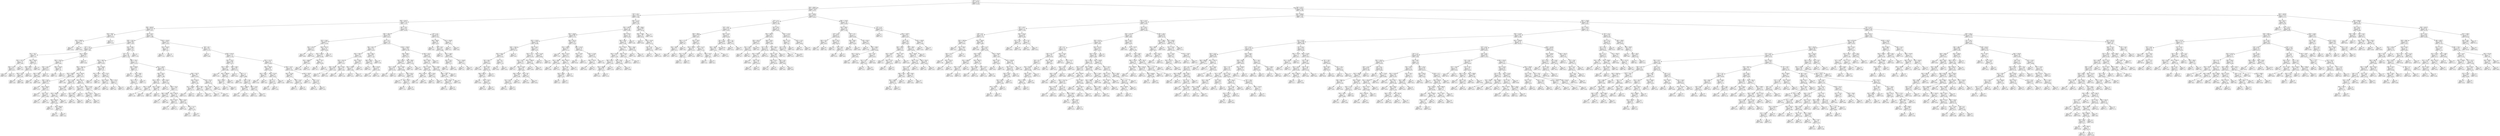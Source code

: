 digraph Tree {
node [shape=box] ;
0 [label="X[7] <= 21.0\nmse = 282.451\nsamples = 772\nvalue = 35.504"] ;
1 [label="X[0] <= 360.8\nmse = 159.235\nsamples = 248\nvalue = 23.131"] ;
0 -> 1 [labeldistance=2.5, labelangle=45, headlabel="True"] ;
2 [label="X[7] <= 10.5\nmse = 72.362\nsamples = 177\nvalue = 17.999"] ;
1 -> 2 ;
3 [label="X[0] <= 254.75\nmse = 39.233\nsamples = 132\nvalue = 14.78"] ;
2 -> 3 ;
4 [label="X[6] <= 683.45\nmse = 26.313\nsamples = 87\nvalue = 12.827"] ;
3 -> 4 ;
5 [label="X[5] <= 948.7\nmse = 3.532\nsamples = 3\nvalue = 24.533"] ;
4 -> 5 ;
6 [label="X[3] <= 206.85\nmse = 0.176\nsamples = 2\nvalue = 25.84"] ;
5 -> 6 ;
7 [label="mse = 0.0\nsamples = 1\nvalue = 25.42"] ;
6 -> 7 ;
8 [label="mse = -0.0\nsamples = 1\nvalue = 26.26"] ;
6 -> 8 ;
9 [label="mse = -0.0\nsamples = 1\nvalue = 21.92"] ;
5 -> 9 ;
10 [label="X[4] <= 6.45\nmse = 22.057\nsamples = 84\nvalue = 12.409"] ;
4 -> 10 ;
11 [label="X[0] <= 155.0\nmse = 15.993\nsamples = 60\nvalue = 11.007"] ;
10 -> 11 ;
12 [label="X[7] <= 5.0\nmse = 11.338\nsamples = 13\nvalue = 7.664"] ;
11 -> 12 ;
13 [label="X[1] <= 167.7\nmse = 2.98\nsamples = 7\nvalue = 5.39"] ;
12 -> 13 ;
14 [label="X[3] <= 197.75\nmse = 1.229\nsamples = 3\nvalue = 3.893"] ;
13 -> 14 ;
15 [label="X[0] <= 127.5\nmse = 0.011\nsamples = 2\nvalue = 4.675"] ;
14 -> 15 ;
16 [label="mse = 0.0\nsamples = 1\nvalue = 4.57"] ;
15 -> 16 ;
17 [label="mse = -0.0\nsamples = 1\nvalue = 4.78"] ;
15 -> 17 ;
18 [label="mse = -0.0\nsamples = 1\nvalue = 2.33"] ;
14 -> 18 ;
19 [label="X[0] <= 140.45\nmse = 1.354\nsamples = 4\nvalue = 6.512"] ;
13 -> 19 ;
20 [label="X[5] <= 987.2\nmse = 0.547\nsamples = 3\nvalue = 7.073"] ;
19 -> 20 ;
21 [label="X[0] <= 124.5\nmse = 0.09\nsamples = 2\nvalue = 6.58"] ;
20 -> 21 ;
22 [label="mse = 0.0\nsamples = 1\nvalue = 6.28"] ;
21 -> 22 ;
23 [label="mse = -0.0\nsamples = 1\nvalue = 6.88"] ;
21 -> 23 ;
24 [label="mse = 0.0\nsamples = 1\nvalue = 8.06"] ;
20 -> 24 ;
25 [label="mse = -0.0\nsamples = 1\nvalue = 4.83"] ;
19 -> 25 ;
26 [label="X[1] <= 206.45\nmse = 8.018\nsamples = 6\nvalue = 10.317"] ;
12 -> 26 ;
27 [label="X[0] <= 134.35\nmse = 5.239\nsamples = 5\nvalue = 9.462"] ;
26 -> 27 ;
28 [label="X[0] <= 124.5\nmse = 6.035\nsamples = 3\nvalue = 10.477"] ;
27 -> 28 ;
29 [label="X[0] <= 109.0\nmse = 1.452\nsamples = 2\nvalue = 8.885"] ;
28 -> 29 ;
30 [label="mse = 0.0\nsamples = 1\nvalue = 7.68"] ;
29 -> 30 ;
31 [label="mse = 0.0\nsamples = 1\nvalue = 10.09"] ;
29 -> 31 ;
32 [label="mse = -0.0\nsamples = 1\nvalue = 13.66"] ;
28 -> 32 ;
33 [label="X[0] <= 144.35\nmse = 0.185\nsamples = 2\nvalue = 7.94"] ;
27 -> 33 ;
34 [label="mse = 0.0\nsamples = 1\nvalue = 7.51"] ;
33 -> 34 ;
35 [label="mse = 0.0\nsamples = 1\nvalue = 8.37"] ;
33 -> 35 ;
36 [label="mse = -0.0\nsamples = 1\nvalue = 14.59"] ;
26 -> 36 ;
37 [label="X[2] <= 168.1\nmse = 13.335\nsamples = 47\nvalue = 11.931"] ;
11 -> 37 ;
38 [label="X[7] <= 5.0\nmse = 11.68\nsamples = 46\nvalue = 11.728"] ;
37 -> 38 ;
39 [label="X[3] <= 196.75\nmse = 7.197\nsamples = 23\nvalue = 10.242"] ;
38 -> 39 ;
40 [label="X[6] <= 758.15\nmse = 5.959\nsamples = 17\nvalue = 11.063"] ;
39 -> 40 ;
41 [label="X[5] <= 1036.0\nmse = 0.309\nsamples = 5\nvalue = 12.964"] ;
40 -> 41 ;
42 [label="X[6] <= 732.6\nmse = 0.084\nsamples = 4\nvalue = 13.21"] ;
41 -> 42 ;
43 [label="mse = 0.0\nsamples = 1\nvalue = 12.79"] ;
42 -> 43 ;
44 [label="X[3] <= 190.25\nmse = 0.034\nsamples = 3\nvalue = 13.35"] ;
42 -> 44 ;
45 [label="mse = 0.0\nsamples = 1\nvalue = 13.12"] ;
44 -> 45 ;
46 [label="X[2] <= 59.1\nmse = 0.011\nsamples = 2\nvalue = 13.465"] ;
44 -> 46 ;
47 [label="mse = 0.0\nsamples = 1\nvalue = 13.57"] ;
46 -> 47 ;
48 [label="mse = 0.0\nsamples = 1\nvalue = 13.36"] ;
46 -> 48 ;
49 [label="mse = 0.0\nsamples = 1\nvalue = 11.98"] ;
41 -> 49 ;
50 [label="X[3] <= 190.55\nmse = 6.18\nsamples = 12\nvalue = 10.271"] ;
40 -> 50 ;
51 [label="X[1] <= 21.05\nmse = 4.804\nsamples = 6\nvalue = 11.797"] ;
50 -> 51 ;
52 [label="X[2] <= 153.45\nmse = 1.834\nsamples = 5\nvalue = 12.606"] ;
51 -> 52 ;
53 [label="X[3] <= 188.35\nmse = 1.228\nsamples = 4\nvalue = 13.067"] ;
52 -> 53 ;
54 [label="X[6] <= 820.25\nmse = 0.654\nsamples = 3\nvalue = 13.563"] ;
53 -> 54 ;
55 [label="mse = 0.0\nsamples = 1\nvalue = 12.47"] ;
54 -> 55 ;
56 [label="X[5] <= 981.25\nmse = 0.084\nsamples = 2\nvalue = 14.11"] ;
54 -> 56 ;
57 [label="mse = 0.0\nsamples = 1\nvalue = 13.82"] ;
56 -> 57 ;
58 [label="mse = 0.0\nsamples = 1\nvalue = 14.4"] ;
56 -> 58 ;
59 [label="mse = 0.0\nsamples = 1\nvalue = 11.58"] ;
53 -> 59 ;
60 [label="mse = 0.0\nsamples = 1\nvalue = 10.76"] ;
52 -> 60 ;
61 [label="mse = 0.0\nsamples = 1\nvalue = 7.75"] ;
51 -> 61 ;
62 [label="X[6] <= 841.15\nmse = 2.9\nsamples = 6\nvalue = 8.745"] ;
50 -> 62 ;
63 [label="X[1] <= 132.7\nmse = 0.879\nsamples = 3\nvalue = 10.19"] ;
62 -> 63 ;
64 [label="X[1] <= 66.2\nmse = 0.203\nsamples = 2\nvalue = 9.58"] ;
63 -> 64 ;
65 [label="mse = 0.0\nsamples = 1\nvalue = 10.03"] ;
64 -> 65 ;
66 [label="mse = 0.0\nsamples = 1\nvalue = 9.13"] ;
64 -> 66 ;
67 [label="mse = 0.0\nsamples = 1\nvalue = 11.41"] ;
63 -> 67 ;
68 [label="X[2] <= 47.85\nmse = 0.745\nsamples = 3\nvalue = 7.3"] ;
62 -> 68 ;
69 [label="X[5] <= 957.4\nmse = 0.055\nsamples = 2\nvalue = 6.705"] ;
68 -> 69 ;
70 [label="mse = 0.0\nsamples = 1\nvalue = 6.94"] ;
69 -> 70 ;
71 [label="mse = -0.0\nsamples = 1\nvalue = 6.47"] ;
69 -> 71 ;
72 [label="mse = 0.0\nsamples = 1\nvalue = 8.49"] ;
68 -> 72 ;
73 [label="X[0] <= 192.95\nmse = 3.388\nsamples = 6\nvalue = 7.917"] ;
39 -> 73 ;
74 [label="X[1] <= 186.4\nmse = 1.0\nsamples = 2\nvalue = 5.9"] ;
73 -> 74 ;
75 [label="mse = 0.0\nsamples = 1\nvalue = 4.9"] ;
74 -> 75 ;
76 [label="mse = -0.0\nsamples = 1\nvalue = 6.9"] ;
74 -> 76 ;
77 [label="X[1] <= 76.15\nmse = 1.531\nsamples = 4\nvalue = 8.925"] ;
73 -> 77 ;
78 [label="X[3] <= 202.0\nmse = 0.073\nsamples = 2\nvalue = 9.58"] ;
77 -> 78 ;
79 [label="mse = 0.0\nsamples = 1\nvalue = 9.31"] ;
78 -> 79 ;
80 [label="mse = 0.0\nsamples = 1\nvalue = 9.85"] ;
78 -> 80 ;
81 [label="X[5] <= 975.5\nmse = 2.132\nsamples = 2\nvalue = 8.27"] ;
77 -> 81 ;
82 [label="mse = 0.0\nsamples = 1\nvalue = 6.81"] ;
81 -> 82 ;
83 [label="mse = 0.0\nsamples = 1\nvalue = 9.73"] ;
81 -> 83 ;
84 [label="X[6] <= 720.2\nmse = 11.747\nsamples = 23\nvalue = 13.214"] ;
38 -> 84 ;
85 [label="X[0] <= 186.95\nmse = 11.407\nsamples = 4\nvalue = 17.6"] ;
84 -> 85 ;
86 [label="mse = 0.0\nsamples = 1\nvalue = 12.37"] ;
85 -> 86 ;
87 [label="X[1] <= 289.1\nmse = 3.053\nsamples = 3\nvalue = 19.343"] ;
85 -> 87 ;
88 [label="X[1] <= 227.4\nmse = 1.134\nsamples = 2\nvalue = 20.415"] ;
87 -> 88 ;
89 [label="mse = 0.0\nsamples = 1\nvalue = 19.35"] ;
88 -> 89 ;
90 [label="mse = 0.0\nsamples = 1\nvalue = 21.48"] ;
88 -> 90 ;
91 [label="mse = -0.0\nsamples = 1\nvalue = 17.2"] ;
87 -> 91 ;
92 [label="X[1] <= 128.25\nmse = 6.916\nsamples = 19\nvalue = 12.291"] ;
84 -> 92 ;
93 [label="X[0] <= 201.0\nmse = 3.963\nsamples = 12\nvalue = 11.308"] ;
92 -> 93 ;
94 [label="X[5] <= 1021.3\nmse = 2.56\nsamples = 4\nvalue = 9.505"] ;
93 -> 94 ;
95 [label="X[0] <= 178.45\nmse = 0.09\nsamples = 2\nvalue = 11.09"] ;
94 -> 95 ;
96 [label="mse = 0.0\nsamples = 1\nvalue = 11.39"] ;
95 -> 96 ;
97 [label="mse = 0.0\nsamples = 1\nvalue = 10.79"] ;
95 -> 97 ;
98 [label="X[5] <= 1104.2\nmse = 0.006\nsamples = 2\nvalue = 7.92"] ;
94 -> 98 ;
99 [label="mse = 0.0\nsamples = 1\nvalue = 8.0"] ;
98 -> 99 ;
100 [label="mse = 0.0\nsamples = 1\nvalue = 7.84"] ;
98 -> 100 ;
101 [label="X[5] <= 955.0\nmse = 2.227\nsamples = 8\nvalue = 12.209"] ;
93 -> 101 ;
102 [label="mse = 0.0\nsamples = 1\nvalue = 15.07"] ;
101 -> 102 ;
103 [label="X[0] <= 237.0\nmse = 1.209\nsamples = 7\nvalue = 11.8"] ;
101 -> 103 ;
104 [label="X[6] <= 859.0\nmse = 0.348\nsamples = 2\nvalue = 10.58"] ;
103 -> 104 ;
105 [label="mse = 0.0\nsamples = 1\nvalue = 11.17"] ;
104 -> 105 ;
106 [label="mse = 0.0\nsamples = 1\nvalue = 9.99"] ;
104 -> 106 ;
107 [label="X[3] <= 185.35\nmse = 0.719\nsamples = 5\nvalue = 12.288"] ;
103 -> 107 ;
108 [label="X[5] <= 1105.5\nmse = 0.24\nsamples = 2\nvalue = 13.22"] ;
107 -> 108 ;
109 [label="mse = 0.0\nsamples = 1\nvalue = 12.73"] ;
108 -> 109 ;
110 [label="mse = 0.0\nsamples = 1\nvalue = 13.71"] ;
108 -> 110 ;
111 [label="X[0] <= 245.0\nmse = 0.073\nsamples = 3\nvalue = 11.667"] ;
107 -> 111 ;
112 [label="mse = 0.0\nsamples = 1\nvalue = 12.05"] ;
111 -> 112 ;
113 [label="X[5] <= 1111.3\nmse = 0.0\nsamples = 2\nvalue = 11.475"] ;
111 -> 113 ;
114 [label="mse = 0.0\nsamples = 1\nvalue = 11.47"] ;
113 -> 114 ;
115 [label="mse = -0.0\nsamples = 1\nvalue = 11.48"] ;
113 -> 115 ;
116 [label="X[6] <= 762.75\nmse = 7.481\nsamples = 7\nvalue = 13.976"] ;
92 -> 116 ;
117 [label="X[0] <= 195.55\nmse = 5.441\nsamples = 4\nvalue = 12.282"] ;
116 -> 117 ;
118 [label="X[1] <= 196.85\nmse = 0.308\nsamples = 2\nvalue = 10.175"] ;
117 -> 118 ;
119 [label="mse = 0.0\nsamples = 1\nvalue = 10.73"] ;
118 -> 119 ;
120 [label="mse = -0.0\nsamples = 1\nvalue = 9.62"] ;
118 -> 120 ;
121 [label="X[6] <= 739.3\nmse = 1.69\nsamples = 2\nvalue = 14.39"] ;
117 -> 121 ;
122 [label="mse = 0.0\nsamples = 1\nvalue = 15.69"] ;
121 -> 122 ;
123 [label="mse = -0.0\nsamples = 1\nvalue = 13.09"] ;
121 -> 123 ;
124 [label="X[5] <= 971.9\nmse = 1.282\nsamples = 3\nvalue = 16.233"] ;
116 -> 124 ;
125 [label="X[1] <= 184.5\nmse = 0.02\nsamples = 2\nvalue = 17.03"] ;
124 -> 125 ;
126 [label="mse = 0.0\nsamples = 1\nvalue = 17.17"] ;
125 -> 126 ;
127 [label="mse = 0.0\nsamples = 1\nvalue = 16.89"] ;
125 -> 127 ;
128 [label="mse = 0.0\nsamples = 1\nvalue = 14.64"] ;
124 -> 128 ;
129 [label="mse = 0.0\nsamples = 1\nvalue = 21.29"] ;
37 -> 129 ;
130 [label="X[3] <= 150.45\nmse = 20.015\nsamples = 24\nvalue = 15.914"] ;
10 -> 130 ;
131 [label="X[3] <= 143.55\nmse = 7.952\nsamples = 2\nvalue = 24.6"] ;
130 -> 131 ;
132 [label="mse = 0.0\nsamples = 1\nvalue = 27.42"] ;
131 -> 132 ;
133 [label="mse = 0.0\nsamples = 1\nvalue = 21.78"] ;
131 -> 133 ;
134 [label="X[4] <= 6.6\nmse = 13.63\nsamples = 22\nvalue = 15.125"] ;
130 -> 134 ;
135 [label="mse = 0.0\nsamples = 1\nvalue = 23.08"] ;
134 -> 135 ;
136 [label="X[0] <= 203.35\nmse = 11.122\nsamples = 21\nvalue = 14.746"] ;
134 -> 136 ;
137 [label="X[2] <= 125.3\nmse = 14.068\nsamples = 10\nvalue = 13.071"] ;
136 -> 137 ;
138 [label="X[5] <= 1028.7\nmse = 3.917\nsamples = 4\nvalue = 9.088"] ;
137 -> 138 ;
139 [label="mse = 0.0\nsamples = 1\nvalue = 12.18"] ;
138 -> 139 ;
140 [label="X[5] <= 1084.45\nmse = 0.972\nsamples = 3\nvalue = 8.057"] ;
138 -> 140 ;
141 [label="X[5] <= 1070.1\nmse = 0.002\nsamples = 2\nvalue = 7.36"] ;
140 -> 141 ;
142 [label="mse = 0.0\nsamples = 1\nvalue = 7.32"] ;
141 -> 142 ;
143 [label="mse = 0.0\nsamples = 1\nvalue = 7.4"] ;
141 -> 143 ;
144 [label="mse = 0.0\nsamples = 1\nvalue = 9.45"] ;
140 -> 144 ;
145 [label="X[0] <= 166.0\nmse = 3.203\nsamples = 6\nvalue = 15.727"] ;
137 -> 145 ;
146 [label="mse = 0.0\nsamples = 1\nvalue = 19.42"] ;
145 -> 146 ;
147 [label="X[4] <= 7.7\nmse = 0.57\nsamples = 5\nvalue = 14.988"] ;
145 -> 147 ;
148 [label="mse = 0.0\nsamples = 1\nvalue = 13.62"] ;
147 -> 148 ;
149 [label="X[4] <= 7.85\nmse = 0.128\nsamples = 4\nvalue = 15.33"] ;
147 -> 149 ;
150 [label="X[5] <= 1048.15\nmse = 0.003\nsamples = 2\nvalue = 14.99"] ;
149 -> 150 ;
151 [label="mse = 0.0\nsamples = 1\nvalue = 14.94"] ;
150 -> 151 ;
152 [label="mse = 0.0\nsamples = 1\nvalue = 15.04"] ;
150 -> 152 ;
153 [label="X[0] <= 170.4\nmse = 0.023\nsamples = 2\nvalue = 15.67"] ;
149 -> 153 ;
154 [label="mse = 0.0\nsamples = 1\nvalue = 15.52"] ;
153 -> 154 ;
155 [label="mse = -0.0\nsamples = 1\nvalue = 15.82"] ;
153 -> 155 ;
156 [label="X[2] <= 121.75\nmse = 3.576\nsamples = 11\nvalue = 16.268"] ;
136 -> 156 ;
157 [label="X[6] <= 785.45\nmse = 2.943\nsamples = 5\nvalue = 15.104"] ;
156 -> 157 ;
158 [label="X[5] <= 1061.1\nmse = 1.638\nsamples = 2\nvalue = 16.72"] ;
157 -> 158 ;
159 [label="mse = 0.0\nsamples = 1\nvalue = 15.44"] ;
158 -> 159 ;
160 [label="mse = 0.0\nsamples = 1\nvalue = 18.0"] ;
158 -> 160 ;
161 [label="X[0] <= 231.45\nmse = 0.91\nsamples = 3\nvalue = 14.027"] ;
157 -> 161 ;
162 [label="X[4] <= 7.7\nmse = 0.032\nsamples = 2\nvalue = 13.36"] ;
161 -> 162 ;
163 [label="mse = 0.0\nsamples = 1\nvalue = 13.18"] ;
162 -> 163 ;
164 [label="mse = 0.0\nsamples = 1\nvalue = 13.54"] ;
162 -> 164 ;
165 [label="mse = 0.0\nsamples = 1\nvalue = 15.36"] ;
161 -> 165 ;
166 [label="X[4] <= 10.75\nmse = 2.033\nsamples = 6\nvalue = 17.238"] ;
156 -> 166 ;
167 [label="X[0] <= 212.85\nmse = 0.695\nsamples = 3\nvalue = 18.37"] ;
166 -> 167 ;
168 [label="mse = 0.0\nsamples = 1\nvalue = 19.52"] ;
167 -> 168 ;
169 [label="X[0] <= 214.3\nmse = 0.051\nsamples = 2\nvalue = 17.795"] ;
167 -> 169 ;
170 [label="mse = 0.0\nsamples = 1\nvalue = 17.57"] ;
169 -> 170 ;
171 [label="mse = -0.0\nsamples = 1\nvalue = 18.02"] ;
169 -> 171 ;
172 [label="X[3] <= 156.55\nmse = 0.81\nsamples = 3\nvalue = 16.107"] ;
166 -> 172 ;
173 [label="mse = 0.0\nsamples = 1\nvalue = 17.37"] ;
172 -> 173 ;
174 [label="X[4] <= 11.5\nmse = 0.018\nsamples = 2\nvalue = 15.475"] ;
172 -> 174 ;
175 [label="mse = 0.0\nsamples = 1\nvalue = 15.34"] ;
174 -> 175 ;
176 [label="mse = 0.0\nsamples = 1\nvalue = 15.61"] ;
174 -> 176 ;
177 [label="X[4] <= 7.05\nmse = 42.582\nsamples = 45\nvalue = 18.556"] ;
3 -> 177 ;
178 [label="X[6] <= 749.5\nmse = 23.944\nsamples = 37\nvalue = 16.613"] ;
177 -> 178 ;
179 [label="X[1] <= 156.4\nmse = 34.079\nsamples = 7\nvalue = 22.539"] ;
178 -> 179 ;
180 [label="X[3] <= 207.0\nmse = 0.116\nsamples = 2\nvalue = 30.62"] ;
179 -> 180 ;
181 [label="mse = 0.0\nsamples = 1\nvalue = 30.96"] ;
180 -> 181 ;
182 [label="mse = 0.0\nsamples = 1\nvalue = 30.28"] ;
180 -> 182 ;
183 [label="X[0] <= 297.75\nmse = 11.09\nsamples = 5\nvalue = 19.306"] ;
179 -> 183 ;
184 [label="X[5] <= 1005.3\nmse = 5.523\nsamples = 4\nvalue = 20.598"] ;
183 -> 184 ;
185 [label="X[3] <= 188.85\nmse = 0.689\nsamples = 2\nvalue = 22.69"] ;
184 -> 185 ;
186 [label="mse = 0.0\nsamples = 1\nvalue = 21.86"] ;
185 -> 186 ;
187 [label="mse = 0.0\nsamples = 1\nvalue = 23.52"] ;
185 -> 187 ;
188 [label="X[6] <= 719.3\nmse = 1.6\nsamples = 2\nvalue = 18.505"] ;
184 -> 188 ;
189 [label="mse = 0.0\nsamples = 1\nvalue = 19.77"] ;
188 -> 189 ;
190 [label="mse = 0.0\nsamples = 1\nvalue = 17.24"] ;
188 -> 190 ;
191 [label="mse = -0.0\nsamples = 1\nvalue = 14.14"] ;
183 -> 191 ;
192 [label="X[7] <= 5.0\nmse = 11.474\nsamples = 30\nvalue = 15.23"] ;
178 -> 192 ;
193 [label="X[6] <= 827.5\nmse = 2.562\nsamples = 12\nvalue = 13.013"] ;
192 -> 193 ;
194 [label="X[5] <= 1001.5\nmse = 1.027\nsamples = 8\nvalue = 13.929"] ;
193 -> 194 ;
195 [label="X[3] <= 192.5\nmse = 0.135\nsamples = 5\nvalue = 13.24"] ;
194 -> 195 ;
196 [label="X[6] <= 813.0\nmse = 0.003\nsamples = 3\nvalue = 13.48"] ;
195 -> 196 ;
197 [label="mse = 0.0\nsamples = 1\nvalue = 13.4"] ;
196 -> 197 ;
198 [label="mse = -0.0\nsamples = 2\nvalue = 13.52"] ;
196 -> 198 ;
199 [label="X[6] <= 796.5\nmse = 0.116\nsamples = 2\nvalue = 12.88"] ;
195 -> 199 ;
200 [label="mse = 0.0\nsamples = 1\nvalue = 13.22"] ;
199 -> 200 ;
201 [label="mse = 0.0\nsamples = 1\nvalue = 12.54"] ;
199 -> 201 ;
202 [label="X[5] <= 1051.5\nmse = 0.406\nsamples = 3\nvalue = 15.077"] ;
194 -> 202 ;
203 [label="X[5] <= 1036.0\nmse = 0.137\nsamples = 2\nvalue = 14.68"] ;
202 -> 203 ;
204 [label="mse = 0.0\nsamples = 1\nvalue = 14.31"] ;
203 -> 204 ;
205 [label="mse = 0.0\nsamples = 1\nvalue = 15.05"] ;
203 -> 205 ;
206 [label="mse = 0.0\nsamples = 1\nvalue = 15.87"] ;
202 -> 206 ;
207 [label="X[5] <= 991.5\nmse = 0.605\nsamples = 4\nvalue = 11.182"] ;
193 -> 207 ;
208 [label="X[6] <= 853.3\nmse = 0.608\nsamples = 3\nvalue = 10.96"] ;
207 -> 208 ;
209 [label="mse = 0.0\nsamples = 1\nvalue = 9.87"] ;
208 -> 209 ;
210 [label="X[6] <= 875.65\nmse = 0.021\nsamples = 2\nvalue = 11.505"] ;
208 -> 210 ;
211 [label="mse = 0.0\nsamples = 1\nvalue = 11.36"] ;
210 -> 211 ;
212 [label="mse = 0.0\nsamples = 1\nvalue = 11.65"] ;
210 -> 212 ;
213 [label="mse = -0.0\nsamples = 1\nvalue = 11.85"] ;
207 -> 213 ;
214 [label="X[5] <= 1053.0\nmse = 11.956\nsamples = 18\nvalue = 16.708"] ;
192 -> 214 ;
215 [label="X[6] <= 846.3\nmse = 10.36\nsamples = 9\nvalue = 18.573"] ;
214 -> 215 ;
216 [label="X[5] <= 952.6\nmse = 8.064\nsamples = 7\nvalue = 19.653"] ;
215 -> 216 ;
217 [label="X[3] <= 185.5\nmse = 0.133\nsamples = 2\nvalue = 23.765"] ;
216 -> 217 ;
218 [label="mse = 0.0\nsamples = 1\nvalue = 24.13"] ;
217 -> 218 ;
219 [label="mse = -0.0\nsamples = 1\nvalue = 23.4"] ;
217 -> 219 ;
220 [label="X[3] <= 189.0\nmse = 1.767\nsamples = 5\nvalue = 18.008"] ;
216 -> 220 ;
221 [label="mse = 0.0\nsamples = 1\nvalue = 20.28"] ;
220 -> 221 ;
222 [label="X[6] <= 815.5\nmse = 0.596\nsamples = 4\nvalue = 17.44"] ;
220 -> 222 ;
223 [label="mse = 0.0\nsamples = 2\nvalue = 18.13"] ;
222 -> 223 ;
224 [label="X[0] <= 320.5\nmse = 0.24\nsamples = 2\nvalue = 16.75"] ;
222 -> 224 ;
225 [label="mse = 0.0\nsamples = 1\nvalue = 17.24"] ;
224 -> 225 ;
226 [label="mse = -0.0\nsamples = 1\nvalue = 16.26"] ;
224 -> 226 ;
227 [label="X[0] <= 299.5\nmse = 0.038\nsamples = 2\nvalue = 14.795"] ;
215 -> 227 ;
228 [label="mse = 0.0\nsamples = 1\nvalue = 14.6"] ;
227 -> 228 ;
229 [label="mse = -0.0\nsamples = 1\nvalue = 14.99"] ;
227 -> 229 ;
230 [label="X[0] <= 337.0\nmse = 6.592\nsamples = 9\nvalue = 14.842"] ;
214 -> 230 ;
231 [label="X[0] <= 295.9\nmse = 2.633\nsamples = 8\nvalue = 15.571"] ;
230 -> 231 ;
232 [label="X[6] <= 771.65\nmse = 0.067\nsamples = 4\nvalue = 14.585"] ;
231 -> 232 ;
233 [label="X[3] <= 185.35\nmse = 0.0\nsamples = 2\nvalue = 14.82"] ;
232 -> 233 ;
234 [label="mse = 0.0\nsamples = 1\nvalue = 14.8"] ;
233 -> 234 ;
235 [label="mse = 0.0\nsamples = 1\nvalue = 14.84"] ;
233 -> 235 ;
236 [label="X[0] <= 278.0\nmse = 0.022\nsamples = 2\nvalue = 14.35"] ;
232 -> 236 ;
237 [label="mse = 0.0\nsamples = 1\nvalue = 14.2"] ;
236 -> 237 ;
238 [label="mse = 0.0\nsamples = 1\nvalue = 14.5"] ;
236 -> 238 ;
239 [label="X[3] <= 189.0\nmse = 3.253\nsamples = 4\nvalue = 16.558"] ;
231 -> 239 ;
240 [label="X[6] <= 789.0\nmse = 1.867\nsamples = 3\nvalue = 17.343"] ;
239 -> 240 ;
241 [label="X[5] <= 1076.5\nmse = 0.469\nsamples = 2\nvalue = 18.225"] ;
240 -> 241 ;
242 [label="mse = 0.0\nsamples = 1\nvalue = 17.54"] ;
241 -> 242 ;
243 [label="mse = -0.0\nsamples = 1\nvalue = 18.91"] ;
241 -> 243 ;
244 [label="mse = -0.0\nsamples = 1\nvalue = 15.58"] ;
240 -> 244 ;
245 [label="mse = 0.0\nsamples = 1\nvalue = 14.2"] ;
239 -> 245 ;
246 [label="mse = 0.0\nsamples = 1\nvalue = 9.01"] ;
230 -> 246 ;
247 [label="X[7] <= 5.0\nmse = 30.556\nsamples = 8\nvalue = 27.543"] ;
177 -> 247 ;
248 [label="X[6] <= 683.8\nmse = 3.98\nsamples = 6\nvalue = 24.54"] ;
247 -> 248 ;
249 [label="mse = 0.0\nsamples = 1\nvalue = 28.8"] ;
248 -> 249 ;
250 [label="X[4] <= 9.45\nmse = 0.421\nsamples = 5\nvalue = 23.688"] ;
248 -> 250 ;
251 [label="mse = 0.0\nsamples = 1\nvalue = 22.5"] ;
250 -> 251 ;
252 [label="X[1] <= 104.0\nmse = 0.085\nsamples = 4\nvalue = 23.985"] ;
250 -> 252 ;
253 [label="X[2] <= 131.2\nmse = 0.006\nsamples = 2\nvalue = 23.72"] ;
252 -> 253 ;
254 [label="mse = 0.0\nsamples = 1\nvalue = 23.8"] ;
253 -> 254 ;
255 [label="mse = 0.0\nsamples = 1\nvalue = 23.64"] ;
253 -> 255 ;
256 [label="X[1] <= 194.95\nmse = 0.023\nsamples = 2\nvalue = 24.25"] ;
252 -> 256 ;
257 [label="mse = 0.0\nsamples = 1\nvalue = 24.1"] ;
256 -> 257 ;
258 [label="mse = 0.0\nsamples = 1\nvalue = 24.4"] ;
256 -> 258 ;
259 [label="X[1] <= 194.95\nmse = 2.103\nsamples = 2\nvalue = 36.55"] ;
247 -> 259 ;
260 [label="mse = 0.0\nsamples = 1\nvalue = 35.1"] ;
259 -> 260 ;
261 [label="mse = 0.0\nsamples = 1\nvalue = 38.0"] ;
259 -> 261 ;
262 [label="X[4] <= 11.75\nmse = 49.949\nsamples = 45\nvalue = 27.443"] ;
2 -> 262 ;
263 [label="X[3] <= 190.15\nmse = 35.178\nsamples = 40\nvalue = 25.981"] ;
262 -> 263 ;
264 [label="X[5] <= 1054.6\nmse = 30.993\nsamples = 30\nvalue = 27.713"] ;
263 -> 264 ;
265 [label="X[2] <= 118.45\nmse = 21.639\nsamples = 18\nvalue = 30.386"] ;
264 -> 265 ;
266 [label="X[0] <= 270.9\nmse = 11.998\nsamples = 8\nvalue = 26.718"] ;
265 -> 266 ;
267 [label="X[5] <= 1016.1\nmse = 3.386\nsamples = 7\nvalue = 25.581"] ;
266 -> 267 ;
268 [label="X[2] <= 94.9\nmse = 0.285\nsamples = 5\nvalue = 24.942"] ;
267 -> 268 ;
269 [label="mse = 0.0\nsamples = 1\nvalue = 25.69"] ;
268 -> 269 ;
270 [label="X[4] <= 8.95\nmse = 0.181\nsamples = 4\nvalue = 24.755"] ;
268 -> 270 ;
271 [label="X[6] <= 865.75\nmse = 0.073\nsamples = 3\nvalue = 24.55"] ;
270 -> 271 ;
272 [label="mse = 0.0\nsamples = 1\nvalue = 24.92"] ;
271 -> 272 ;
273 [label="X[3] <= 179.75\nmse = 0.007\nsamples = 2\nvalue = 24.365"] ;
271 -> 273 ;
274 [label="mse = 0.0\nsamples = 1\nvalue = 24.28"] ;
273 -> 274 ;
275 [label="mse = 0.0\nsamples = 1\nvalue = 24.45"] ;
273 -> 275 ;
276 [label="mse = 0.0\nsamples = 1\nvalue = 25.37"] ;
270 -> 276 ;
277 [label="X[4] <= 6.1\nmse = 7.562\nsamples = 2\nvalue = 27.18"] ;
267 -> 277 ;
278 [label="mse = 0.0\nsamples = 1\nvalue = 29.93"] ;
277 -> 278 ;
279 [label="mse = 0.0\nsamples = 1\nvalue = 24.43"] ;
277 -> 279 ;
280 [label="mse = -0.0\nsamples = 1\nvalue = 34.67"] ;
266 -> 280 ;
281 [label="X[0] <= 214.2\nmse = 9.977\nsamples = 10\nvalue = 33.32"] ;
265 -> 281 ;
282 [label="X[3] <= 173.7\nmse = 3.474\nsamples = 8\nvalue = 31.979"] ;
281 -> 282 ;
283 [label="X[3] <= 155.7\nmse = 3.259\nsamples = 6\nvalue = 31.417"] ;
282 -> 283 ;
284 [label="mse = 0.0\nsamples = 1\nvalue = 33.7"] ;
283 -> 284 ;
285 [label="X[0] <= 173.65\nmse = 2.659\nsamples = 5\nvalue = 30.96"] ;
283 -> 285 ;
286 [label="X[6] <= 824.95\nmse = 2.285\nsamples = 3\nvalue = 31.887"] ;
285 -> 286 ;
287 [label="X[1] <= 62.75\nmse = 0.003\nsamples = 2\nvalue = 32.955"] ;
286 -> 287 ;
288 [label="mse = 0.0\nsamples = 1\nvalue = 33.01"] ;
287 -> 288 ;
289 [label="mse = 0.0\nsamples = 1\nvalue = 32.9"] ;
287 -> 289 ;
290 [label="mse = 0.0\nsamples = 1\nvalue = 29.75"] ;
286 -> 290 ;
291 [label="X[1] <= 46.7\nmse = 0.0\nsamples = 2\nvalue = 29.57"] ;
285 -> 291 ;
292 [label="mse = 0.0\nsamples = 1\nvalue = 29.59"] ;
291 -> 292 ;
293 [label="mse = -0.0\nsamples = 1\nvalue = 29.55"] ;
291 -> 293 ;
294 [label="X[5] <= 1006.55\nmse = 0.331\nsamples = 2\nvalue = 33.665"] ;
282 -> 294 ;
295 [label="mse = 0.0\nsamples = 1\nvalue = 33.09"] ;
294 -> 295 ;
296 [label="mse = -0.0\nsamples = 1\nvalue = 34.24"] ;
294 -> 296 ;
297 [label="X[2] <= 121.65\nmse = 0.007\nsamples = 2\nvalue = 38.685"] ;
281 -> 297 ;
298 [label="mse = 0.0\nsamples = 1\nvalue = 38.77"] ;
297 -> 298 ;
299 [label="mse = -0.0\nsamples = 1\nvalue = 38.6"] ;
297 -> 299 ;
300 [label="X[0] <= 201.15\nmse = 18.239\nsamples = 12\nvalue = 23.704"] ;
264 -> 300 ;
301 [label="X[3] <= 140.05\nmse = 5.558\nsamples = 7\nvalue = 21.721"] ;
300 -> 301 ;
302 [label="mse = 0.0\nsamples = 1\nvalue = 17.82"] ;
301 -> 302 ;
303 [label="X[0] <= 175.15\nmse = 3.524\nsamples = 6\nvalue = 22.372"] ;
301 -> 303 ;
304 [label="X[5] <= 1069.7\nmse = 0.97\nsamples = 2\nvalue = 24.495"] ;
303 -> 304 ;
305 [label="mse = 0.0\nsamples = 1\nvalue = 25.48"] ;
304 -> 305 ;
306 [label="mse = 0.0\nsamples = 1\nvalue = 23.51"] ;
304 -> 306 ;
307 [label="X[6] <= 800.75\nmse = 1.42\nsamples = 4\nvalue = 21.31"] ;
303 -> 307 ;
308 [label="X[4] <= 9.05\nmse = 1.01\nsamples = 3\nvalue = 20.84"] ;
307 -> 308 ;
309 [label="X[3] <= 169.9\nmse = 0.002\nsamples = 2\nvalue = 21.55"] ;
308 -> 309 ;
310 [label="mse = 0.0\nsamples = 1\nvalue = 21.6"] ;
309 -> 310 ;
311 [label="mse = 0.0\nsamples = 1\nvalue = 21.5"] ;
309 -> 311 ;
312 [label="mse = 0.0\nsamples = 1\nvalue = 19.42"] ;
308 -> 312 ;
313 [label="mse = -0.0\nsamples = 1\nvalue = 22.72"] ;
307 -> 313 ;
314 [label="X[0] <= 213.75\nmse = 22.785\nsamples = 5\nvalue = 26.48"] ;
300 -> 314 ;
315 [label="X[2] <= 74.65\nmse = 0.23\nsamples = 2\nvalue = 30.87"] ;
314 -> 315 ;
316 [label="mse = 0.0\nsamples = 1\nvalue = 30.39"] ;
315 -> 316 ;
317 [label="mse = 0.0\nsamples = 1\nvalue = 31.35"] ;
315 -> 317 ;
318 [label="X[3] <= 177.85\nmse = 16.407\nsamples = 3\nvalue = 23.553"] ;
314 -> 318 ;
319 [label="X[0] <= 225.35\nmse = 0.13\nsamples = 2\nvalue = 26.41"] ;
318 -> 319 ;
320 [label="mse = 0.0\nsamples = 1\nvalue = 26.05"] ;
319 -> 320 ;
321 [label="mse = 0.0\nsamples = 1\nvalue = 26.77"] ;
319 -> 321 ;
322 [label="mse = -0.0\nsamples = 1\nvalue = 17.84"] ;
318 -> 322 ;
323 [label="X[6] <= 870.5\nmse = 11.726\nsamples = 10\nvalue = 20.784"] ;
263 -> 323 ;
324 [label="X[0] <= 330.5\nmse = 5.238\nsamples = 9\nvalue = 21.667"] ;
323 -> 324 ;
325 [label="X[3] <= 200.45\nmse = 1.71\nsamples = 7\nvalue = 20.776"] ;
324 -> 325 ;
326 [label="X[2] <= 118.25\nmse = 0.712\nsamples = 5\nvalue = 21.306"] ;
325 -> 326 ;
327 [label="X[6] <= 854.1\nmse = 0.214\nsamples = 3\nvalue = 21.907"] ;
326 -> 327 ;
328 [label="X[3] <= 196.55\nmse = 0.008\nsamples = 2\nvalue = 22.23"] ;
327 -> 328 ;
329 [label="mse = 0.0\nsamples = 1\nvalue = 22.32"] ;
328 -> 329 ;
330 [label="mse = 0.0\nsamples = 1\nvalue = 22.14"] ;
328 -> 330 ;
331 [label="mse = -0.0\nsamples = 1\nvalue = 21.26"] ;
327 -> 331 ;
332 [label="X[3] <= 194.2\nmse = 0.106\nsamples = 2\nvalue = 20.405"] ;
326 -> 332 ;
333 [label="mse = 0.0\nsamples = 1\nvalue = 20.73"] ;
332 -> 333 ;
334 [label="mse = -0.0\nsamples = 1\nvalue = 20.08"] ;
332 -> 334 ;
335 [label="X[0] <= 312.0\nmse = 1.742\nsamples = 2\nvalue = 19.45"] ;
325 -> 335 ;
336 [label="mse = 0.0\nsamples = 1\nvalue = 18.13"] ;
335 -> 336 ;
337 [label="mse = 0.0\nsamples = 1\nvalue = 20.77"] ;
335 -> 337 ;
338 [label="X[0] <= 344.5\nmse = 5.085\nsamples = 2\nvalue = 24.785"] ;
324 -> 338 ;
339 [label="mse = 0.0\nsamples = 1\nvalue = 27.04"] ;
338 -> 339 ;
340 [label="mse = -0.0\nsamples = 1\nvalue = 22.53"] ;
338 -> 340 ;
341 [label="mse = 0.0\nsamples = 1\nvalue = 12.84"] ;
323 -> 341 ;
342 [label="X[6] <= 894.4\nmse = 14.098\nsamples = 5\nvalue = 39.144"] ;
262 -> 342 ;
343 [label="X[6] <= 796.8\nmse = 7.168\nsamples = 4\nvalue = 40.59"] ;
342 -> 343 ;
344 [label="mse = 0.0\nsamples = 1\nvalue = 35.96"] ;
343 -> 344 ;
345 [label="X[3] <= 153.45\nmse = 0.03\nsamples = 3\nvalue = 42.133"] ;
343 -> 345 ;
346 [label="X[4] <= 13.1\nmse = 0.001\nsamples = 2\nvalue = 42.255"] ;
345 -> 346 ;
347 [label="mse = 0.0\nsamples = 1\nvalue = 42.22"] ;
346 -> 347 ;
348 [label="mse = 0.0\nsamples = 1\nvalue = 42.29"] ;
346 -> 348 ;
349 [label="mse = 0.0\nsamples = 1\nvalue = 41.89"] ;
345 -> 349 ;
350 [label="mse = -0.0\nsamples = 1\nvalue = 33.36"] ;
342 -> 350 ;
351 [label="X[3] <= 183.4\nmse = 146.538\nsamples = 71\nvalue = 35.923"] ;
1 -> 351 ;
352 [label="X[7] <= 5.0\nmse = 102.737\nsamples = 41\nvalue = 41.348"] ;
351 -> 352 ;
353 [label="X[2] <= 39.5\nmse = 33.875\nsamples = 19\nvalue = 33.622"] ;
352 -> 353 ;
354 [label="X[0] <= 388.4\nmse = 13.474\nsamples = 12\nvalue = 36.67"] ;
353 -> 354 ;
355 [label="X[4] <= 17.5\nmse = 5.31\nsamples = 6\nvalue = 34.1"] ;
354 -> 355 ;
356 [label="X[0] <= 368.3\nmse = 0.13\nsamples = 5\nvalue = 35.12"] ;
355 -> 356 ;
357 [label="mse = 0.0\nsamples = 4\nvalue = 35.3"] ;
356 -> 357 ;
358 [label="mse = 0.0\nsamples = 1\nvalue = 34.4"] ;
356 -> 358 ;
359 [label="mse = -0.0\nsamples = 1\nvalue = 29.0"] ;
355 -> 359 ;
360 [label="X[1] <= 100.5\nmse = 8.427\nsamples = 6\nvalue = 39.24"] ;
354 -> 360 ;
361 [label="X[5] <= 1035.9\nmse = 0.05\nsamples = 3\nvalue = 41.347"] ;
360 -> 361 ;
362 [label="X[1] <= 47.35\nmse = 0.01\nsamples = 2\nvalue = 41.2"] ;
361 -> 362 ;
363 [label="mse = 0.0\nsamples = 1\nvalue = 41.3"] ;
362 -> 363 ;
364 [label="mse = -0.0\nsamples = 1\nvalue = 41.1"] ;
362 -> 364 ;
365 [label="mse = 0.0\nsamples = 1\nvalue = 41.64"] ;
361 -> 365 ;
366 [label="X[1] <= 111.75\nmse = 7.929\nsamples = 3\nvalue = 37.133"] ;
360 -> 366 ;
367 [label="mse = 0.0\nsamples = 1\nvalue = 33.4"] ;
366 -> 367 ;
368 [label="X[4] <= 20.55\nmse = 1.44\nsamples = 2\nvalue = 39.0"] ;
366 -> 368 ;
369 [label="mse = 0.0\nsamples = 1\nvalue = 37.8"] ;
368 -> 369 ;
370 [label="mse = 0.0\nsamples = 1\nvalue = 40.2"] ;
368 -> 370 ;
371 [label="X[4] <= 12.75\nmse = 25.607\nsamples = 7\nvalue = 28.396"] ;
353 -> 371 ;
372 [label="X[1] <= 23.0\nmse = 24.899\nsamples = 5\nvalue = 30.102"] ;
371 -> 372 ;
373 [label="X[0] <= 405.5\nmse = 1.904\nsamples = 2\nvalue = 33.39"] ;
372 -> 373 ;
374 [label="mse = 0.0\nsamples = 1\nvalue = 34.77"] ;
373 -> 374 ;
375 [label="mse = -0.0\nsamples = 1\nvalue = 32.01"] ;
373 -> 375 ;
376 [label="mse = 28.216\nsamples = 3\nvalue = 27.91"] ;
372 -> 376 ;
377 [label="X[4] <= 14.1\nmse = 1.904\nsamples = 2\nvalue = 24.13"] ;
371 -> 377 ;
378 [label="mse = 0.0\nsamples = 1\nvalue = 25.51"] ;
377 -> 378 ;
379 [label="mse = -0.0\nsamples = 1\nvalue = 22.75"] ;
377 -> 379 ;
380 [label="X[2] <= 39.5\nmse = 66.124\nsamples = 22\nvalue = 48.021"] ;
352 -> 380 ;
381 [label="X[0] <= 382.45\nmse = 68.24\nsamples = 16\nvalue = 49.973"] ;
380 -> 381 ;
382 [label="X[5] <= 935.4\nmse = 145.49\nsamples = 5\nvalue = 45.32"] ;
381 -> 382 ;
383 [label="X[1] <= 141.5\nmse = 0.062\nsamples = 2\nvalue = 45.95"] ;
382 -> 383 ;
384 [label="mse = 0.0\nsamples = 1\nvalue = 45.7"] ;
383 -> 384 ;
385 [label="mse = 0.0\nsamples = 1\nvalue = 46.2"] ;
383 -> 385 ;
386 [label="mse = 242.0\nsamples = 3\nvalue = 44.9"] ;
382 -> 386 ;
387 [label="X[6] <= 792.6\nmse = 18.812\nsamples = 11\nvalue = 52.088"] ;
381 -> 387 ;
388 [label="X[7] <= 10.5\nmse = 8.249\nsamples = 4\nvalue = 56.765"] ;
387 -> 388 ;
389 [label="X[3] <= 159.45\nmse = 7.012\nsamples = 3\nvalue = 55.767"] ;
388 -> 389 ;
390 [label="mse = 0.0\nsamples = 1\nvalue = 59.09"] ;
389 -> 390 ;
391 [label="X[4] <= 4.45\nmse = 2.235\nsamples = 2\nvalue = 54.105"] ;
389 -> 391 ;
392 [label="mse = 0.0\nsamples = 1\nvalue = 52.61"] ;
391 -> 392 ;
393 [label="mse = -0.0\nsamples = 1\nvalue = 55.6"] ;
391 -> 393 ;
394 [label="mse = 0.0\nsamples = 1\nvalue = 59.76"] ;
388 -> 394 ;
395 [label="X[5] <= 941.4\nmse = 5.207\nsamples = 7\nvalue = 49.416"] ;
387 -> 395 ;
396 [label="X[4] <= 17.55\nmse = 1.808\nsamples = 6\nvalue = 48.635"] ;
395 -> 396 ;
397 [label="X[0] <= 473.5\nmse = 0.322\nsamples = 4\nvalue = 49.528"] ;
396 -> 397 ;
398 [label="mse = -0.0\nsamples = 3\nvalue = 49.2"] ;
397 -> 398 ;
399 [label="mse = 0.0\nsamples = 1\nvalue = 50.51"] ;
397 -> 399 ;
400 [label="X[4] <= 23.4\nmse = 0.002\nsamples = 2\nvalue = 46.85"] ;
396 -> 400 ;
401 [label="mse = 0.0\nsamples = 1\nvalue = 46.8"] ;
400 -> 401 ;
402 [label="mse = 0.0\nsamples = 1\nvalue = 46.9"] ;
400 -> 402 ;
403 [label="mse = -0.0\nsamples = 1\nvalue = 54.1"] ;
395 -> 403 ;
404 [label="X[2] <= 113.0\nmse = 23.216\nsamples = 6\nvalue = 42.815"] ;
380 -> 404 ;
405 [label="X[4] <= 12.75\nmse = 27.08\nsamples = 4\nvalue = 44.4"] ;
404 -> 405 ;
406 [label="X[1] <= 22.0\nmse = 35.106\nsamples = 3\nvalue = 43.9"] ;
405 -> 406 ;
407 [label="mse = 0.0\nsamples = 1\nvalue = 41.67"] ;
406 -> 407 ;
408 [label="mse = 48.93\nsamples = 2\nvalue = 45.015"] ;
406 -> 408 ;
409 [label="mse = 0.0\nsamples = 1\nvalue = 45.9"] ;
405 -> 409 ;
410 [label="X[3] <= 173.0\nmse = 0.416\nsamples = 2\nvalue = 39.645"] ;
404 -> 410 ;
411 [label="mse = 0.0\nsamples = 1\nvalue = 40.29"] ;
410 -> 411 ;
412 [label="mse = 0.0\nsamples = 1\nvalue = 39.0"] ;
410 -> 412 ;
413 [label="X[6] <= 710.05\nmse = 111.191\nsamples = 30\nvalue = 28.508"] ;
351 -> 413 ;
414 [label="X[3] <= 194.5\nmse = 63.09\nsamples = 13\nvalue = 37.456"] ;
413 -> 414 ;
415 [label="X[7] <= 5.0\nmse = 58.879\nsamples = 5\nvalue = 44.004"] ;
414 -> 415 ;
416 [label="X[4] <= 5.55\nmse = 7.562\nsamples = 2\nvalue = 36.55"] ;
415 -> 416 ;
417 [label="mse = 0.0\nsamples = 1\nvalue = 33.8"] ;
416 -> 417 ;
418 [label="mse = -0.0\nsamples = 1\nvalue = 39.3"] ;
416 -> 418 ;
419 [label="X[3] <= 187.5\nmse = 31.355\nsamples = 3\nvalue = 48.973"] ;
415 -> 419 ;
420 [label="mse = 0.0\nsamples = 1\nvalue = 56.1"] ;
419 -> 420 ;
421 [label="X[7] <= 10.5\nmse = 8.94\nsamples = 2\nvalue = 45.41"] ;
419 -> 421 ;
422 [label="mse = 0.0\nsamples = 1\nvalue = 42.42"] ;
421 -> 422 ;
423 [label="mse = 0.0\nsamples = 1\nvalue = 48.4"] ;
421 -> 423 ;
424 [label="X[7] <= 5.0\nmse = 22.177\nsamples = 8\nvalue = 33.364"] ;
414 -> 424 ;
425 [label="X[0] <= 495.5\nmse = 0.051\nsamples = 2\nvalue = 25.835"] ;
424 -> 425 ;
426 [label="mse = 0.0\nsamples = 1\nvalue = 25.61"] ;
425 -> 426 ;
427 [label="mse = -0.0\nsamples = 1\nvalue = 26.06"] ;
425 -> 427 ;
428 [label="X[5] <= 852.0\nmse = 4.361\nsamples = 6\nvalue = 35.873"] ;
424 -> 428 ;
429 [label="mse = 0.0\nsamples = 1\nvalue = 37.92"] ;
428 -> 429 ;
430 [label="X[0] <= 483.0\nmse = 4.228\nsamples = 5\nvalue = 35.464"] ;
428 -> 430 ;
431 [label="X[1] <= 23.75\nmse = 3.098\nsamples = 2\nvalue = 36.84"] ;
430 -> 431 ;
432 [label="mse = 0.0\nsamples = 1\nvalue = 38.6"] ;
431 -> 432 ;
433 [label="mse = -0.0\nsamples = 1\nvalue = 35.08"] ;
431 -> 433 ;
434 [label="X[7] <= 10.5\nmse = 2.877\nsamples = 3\nvalue = 34.547"] ;
430 -> 434 ;
435 [label="X[1] <= 13.0\nmse = 0.02\nsamples = 2\nvalue = 33.35"] ;
434 -> 435 ;
436 [label="mse = 0.0\nsamples = 1\nvalue = 33.21"] ;
435 -> 436 ;
437 [label="mse = -0.0\nsamples = 1\nvalue = 33.49"] ;
435 -> 437 ;
438 [label="mse = -0.0\nsamples = 1\nvalue = 36.94"] ;
434 -> 438 ;
439 [label="X[7] <= 2.0\nmse = 39.913\nsamples = 17\nvalue = 21.665"] ;
413 -> 439 ;
440 [label="mse = 0.0\nsamples = 1\nvalue = 6.27"] ;
439 -> 440 ;
441 [label="X[5] <= 1076.2\nmse = 26.67\nsamples = 16\nvalue = 22.627"] ;
439 -> 441 ;
442 [label="X[7] <= 5.0\nmse = 15.028\nsamples = 14\nvalue = 24.001"] ;
441 -> 442 ;
443 [label="X[0] <= 436.5\nmse = 13.501\nsamples = 5\nvalue = 20.36"] ;
442 -> 443 ;
444 [label="X[3] <= 189.0\nmse = 4.412\nsamples = 3\nvalue = 17.67"] ;
443 -> 444 ;
445 [label="mse = 0.0\nsamples = 1\nvalue = 14.7"] ;
444 -> 445 ;
446 [label="X[6] <= 771.8\nmse = 0.002\nsamples = 2\nvalue = 19.155"] ;
444 -> 446 ;
447 [label="mse = 0.0\nsamples = 1\nvalue = 19.11"] ;
446 -> 447 ;
448 [label="mse = -0.0\nsamples = 1\nvalue = 19.2"] ;
446 -> 448 ;
449 [label="X[6] <= 716.6\nmse = 0.0\nsamples = 2\nvalue = 24.395"] ;
443 -> 449 ;
450 [label="mse = 0.0\nsamples = 1\nvalue = 24.4"] ;
449 -> 450 ;
451 [label="mse = 0.0\nsamples = 1\nvalue = 24.39"] ;
449 -> 451 ;
452 [label="X[0] <= 398.5\nmse = 4.417\nsamples = 9\nvalue = 26.024"] ;
442 -> 452 ;
453 [label="X[5] <= 1043.8\nmse = 2.587\nsamples = 8\nvalue = 25.51"] ;
452 -> 453 ;
454 [label="X[6] <= 774.3\nmse = 2.482\nsamples = 6\nvalue = 26.002"] ;
453 -> 454 ;
455 [label="X[7] <= 10.5\nmse = 2.253\nsamples = 5\nvalue = 25.654"] ;
454 -> 455 ;
456 [label="X[6] <= 760.5\nmse = 1.49\nsamples = 3\nvalue = 24.91"] ;
455 -> 456 ;
457 [label="X[5] <= 1039.3\nmse = 0.093\nsamples = 2\nvalue = 25.755"] ;
456 -> 457 ;
458 [label="mse = 0.0\nsamples = 1\nvalue = 26.06"] ;
457 -> 458 ;
459 [label="mse = -0.0\nsamples = 1\nvalue = 25.45"] ;
457 -> 459 ;
460 [label="mse = 0.0\nsamples = 1\nvalue = 23.22"] ;
456 -> 460 ;
461 [label="X[0] <= 380.5\nmse = 1.322\nsamples = 2\nvalue = 26.77"] ;
455 -> 461 ;
462 [label="mse = 0.0\nsamples = 1\nvalue = 25.62"] ;
461 -> 462 ;
463 [label="mse = -0.0\nsamples = 1\nvalue = 27.92"] ;
461 -> 463 ;
464 [label="mse = -0.0\nsamples = 1\nvalue = 27.74"] ;
454 -> 464 ;
465 [label="X[6] <= 739.15\nmse = 0.001\nsamples = 2\nvalue = 24.035"] ;
453 -> 465 ;
466 [label="mse = 0.0\nsamples = 1\nvalue = 24.0"] ;
465 -> 466 ;
467 [label="mse = 0.0\nsamples = 1\nvalue = 24.07"] ;
465 -> 467 ;
468 [label="mse = 0.0\nsamples = 1\nvalue = 30.14"] ;
452 -> 468 ;
469 [label="X[3] <= 185.85\nmse = 2.356\nsamples = 2\nvalue = 13.005"] ;
441 -> 469 ;
470 [label="mse = 0.0\nsamples = 1\nvalue = 14.54"] ;
469 -> 470 ;
471 [label="mse = 0.0\nsamples = 1\nvalue = 11.47"] ;
469 -> 471 ;
472 [label="X[0] <= 357.5\nmse = 234.022\nsamples = 524\nvalue = 41.359"] ;
0 -> 472 [labeldistance=2.5, labelangle=-45, headlabel="False"] ;
473 [label="X[0] <= 166.45\nmse = 164.904\nsamples = 412\nvalue = 37.06"] ;
472 -> 473 ;
474 [label="X[1] <= 115.5\nmse = 87.647\nsamples = 101\nvalue = 26.497"] ;
473 -> 474 ;
475 [label="X[7] <= 42.0\nmse = 47.217\nsamples = 31\nvalue = 17.919"] ;
474 -> 475 ;
476 [label="X[4] <= 6.9\nmse = 15.022\nsamples = 27\nvalue = 15.779"] ;
475 -> 476 ;
477 [label="X[3] <= 169.9\nmse = 13.719\nsamples = 5\nvalue = 20.59"] ;
476 -> 477 ;
478 [label="mse = 0.0\nsamples = 1\nvalue = 26.2"] ;
477 -> 478 ;
479 [label="X[2] <= 194.0\nmse = 7.314\nsamples = 4\nvalue = 19.188"] ;
477 -> 479 ;
480 [label="X[4] <= 2.25\nmse = 3.173\nsamples = 3\nvalue = 20.47"] ;
479 -> 480 ;
481 [label="mse = 0.0\nsamples = 1\nvalue = 17.96"] ;
480 -> 481 ;
482 [label="X[5] <= 1011.8\nmse = 0.034\nsamples = 2\nvalue = 21.725"] ;
480 -> 482 ;
483 [label="mse = 0.0\nsamples = 1\nvalue = 21.91"] ;
482 -> 483 ;
484 [label="mse = -0.0\nsamples = 1\nvalue = 21.54"] ;
482 -> 484 ;
485 [label="mse = -0.0\nsamples = 1\nvalue = 15.34"] ;
479 -> 485 ;
486 [label="X[2] <= 100.65\nmse = 8.861\nsamples = 22\nvalue = 14.685"] ;
476 -> 486 ;
487 [label="mse = 0.0\nsamples = 2\nvalue = 19.99"] ;
486 -> 487 ;
488 [label="X[4] <= 11.35\nmse = 6.651\nsamples = 20\nvalue = 14.154"] ;
486 -> 488 ;
489 [label="X[5] <= 929.5\nmse = 2.645\nsamples = 8\nvalue = 11.551"] ;
488 -> 489 ;
490 [label="X[2] <= 186.95\nmse = 0.676\nsamples = 3\nvalue = 9.607"] ;
489 -> 490 ;
491 [label="X[0] <= 150.2\nmse = 0.16\nsamples = 2\nvalue = 10.14"] ;
490 -> 491 ;
492 [label="mse = 0.0\nsamples = 1\nvalue = 10.54"] ;
491 -> 492 ;
493 [label="mse = -0.0\nsamples = 1\nvalue = 9.74"] ;
491 -> 493 ;
494 [label="mse = 0.0\nsamples = 1\nvalue = 8.54"] ;
490 -> 494 ;
495 [label="X[5] <= 985.75\nmse = 0.196\nsamples = 5\nvalue = 12.718"] ;
489 -> 495 ;
496 [label="X[2] <= 149.8\nmse = 0.002\nsamples = 2\nvalue = 13.245"] ;
495 -> 496 ;
497 [label="mse = 0.0\nsamples = 1\nvalue = 13.2"] ;
496 -> 497 ;
498 [label="mse = 0.0\nsamples = 1\nvalue = 13.29"] ;
496 -> 498 ;
499 [label="X[2] <= 127.4\nmse = 0.017\nsamples = 3\nvalue = 12.367"] ;
495 -> 499 ;
500 [label="mse = 0.0\nsamples = 1\nvalue = 12.18"] ;
499 -> 500 ;
501 [label="mse = 0.0\nsamples = 2\nvalue = 12.46"] ;
499 -> 501 ;
502 [label="X[2] <= 162.65\nmse = 1.792\nsamples = 12\nvalue = 15.89"] ;
488 -> 502 ;
503 [label="X[6] <= 779.5\nmse = 0.001\nsamples = 3\nvalue = 18.003"] ;
502 -> 503 ;
504 [label="mse = 0.0\nsamples = 2\nvalue = 18.03"] ;
503 -> 504 ;
505 [label="mse = -0.0\nsamples = 1\nvalue = 17.95"] ;
503 -> 505 ;
506 [label="X[5] <= 1032.85\nmse = 0.404\nsamples = 9\nvalue = 15.186"] ;
502 -> 506 ;
507 [label="X[0] <= 157.5\nmse = 0.035\nsamples = 8\nvalue = 15.401"] ;
506 -> 507 ;
508 [label="X[4] <= 16.45\nmse = 0.004\nsamples = 6\nvalue = 15.505"] ;
507 -> 508 ;
509 [label="X[5] <= 915.0\nmse = 0.001\nsamples = 4\nvalue = 15.548"] ;
508 -> 509 ;
510 [label="X[2] <= 182.05\nmse = 0.0\nsamples = 2\nvalue = 15.525"] ;
509 -> 510 ;
511 [label="mse = 0.0\nsamples = 1\nvalue = 15.52"] ;
510 -> 511 ;
512 [label="mse = 0.0\nsamples = 1\nvalue = 15.53"] ;
510 -> 512 ;
513 [label="mse = 0.0\nsamples = 2\nvalue = 15.57"] ;
509 -> 513 ;
514 [label="mse = -0.0\nsamples = 2\nvalue = 15.42"] ;
508 -> 514 ;
515 [label="mse = -0.0\nsamples = 2\nvalue = 15.09"] ;
507 -> 515 ;
516 [label="mse = -0.0\nsamples = 1\nvalue = 13.46"] ;
506 -> 516 ;
517 [label="X[3] <= 170.15\nmse = 24.849\nsamples = 4\nvalue = 32.368"] ;
475 -> 517 ;
518 [label="X[7] <= 78.0\nmse = 0.49\nsamples = 2\nvalue = 37.26"] ;
517 -> 518 ;
519 [label="mse = 0.0\nsamples = 1\nvalue = 36.56"] ;
518 -> 519 ;
520 [label="mse = -0.0\nsamples = 1\nvalue = 37.96"] ;
518 -> 520 ;
521 [label="X[7] <= 73.0\nmse = 1.334\nsamples = 2\nvalue = 27.475"] ;
517 -> 521 ;
522 [label="mse = 0.0\nsamples = 1\nvalue = 28.63"] ;
521 -> 522 ;
523 [label="mse = -0.0\nsamples = 1\nvalue = 26.32"] ;
521 -> 523 ;
524 [label="X[7] <= 42.0\nmse = 58.534\nsamples = 70\nvalue = 30.296"] ;
474 -> 524 ;
525 [label="X[4] <= 10.55\nmse = 43.721\nsamples = 60\nvalue = 28.89"] ;
524 -> 525 ;
526 [label="X[5] <= 873.0\nmse = 31.872\nsamples = 46\nvalue = 26.84"] ;
525 -> 526 ;
527 [label="X[4] <= 6.7\nmse = 11.523\nsamples = 15\nvalue = 31.797"] ;
526 -> 527 ;
528 [label="X[4] <= 5.75\nmse = 7.382\nsamples = 8\nvalue = 33.926"] ;
527 -> 528 ;
529 [label="X[4] <= 5.6\nmse = 2.527\nsamples = 5\nvalue = 32.31"] ;
528 -> 529 ;
530 [label="X[3] <= 202.25\nmse = 0.058\nsamples = 4\nvalue = 33.098"] ;
529 -> 530 ;
531 [label="X[0] <= 139.0\nmse = 0.013\nsamples = 3\nvalue = 33.223"] ;
530 -> 531 ;
532 [label="X[3] <= 178.95\nmse = 0.0\nsamples = 2\nvalue = 33.305"] ;
531 -> 532 ;
533 [label="mse = 0.0\nsamples = 1\nvalue = 33.31"] ;
532 -> 533 ;
534 [label="mse = 0.0\nsamples = 1\nvalue = 33.3"] ;
532 -> 534 ;
535 [label="mse = 0.0\nsamples = 1\nvalue = 33.06"] ;
531 -> 535 ;
536 [label="mse = 0.0\nsamples = 1\nvalue = 32.72"] ;
530 -> 536 ;
537 [label="mse = -0.0\nsamples = 1\nvalue = 29.16"] ;
529 -> 537 ;
538 [label="X[2] <= 124.85\nmse = 3.864\nsamples = 3\nvalue = 36.62"] ;
528 -> 538 ;
539 [label="mse = 0.0\nsamples = 1\nvalue = 39.4"] ;
538 -> 539 ;
540 [label="mse = 0.0\nsamples = 2\nvalue = 35.23"] ;
538 -> 540 ;
541 [label="X[2] <= 122.8\nmse = 5.149\nsamples = 7\nvalue = 29.363"] ;
527 -> 541 ;
542 [label="mse = 0.0\nsamples = 2\nvalue = 26.23"] ;
541 -> 542 ;
543 [label="X[1] <= 211.5\nmse = 1.712\nsamples = 5\nvalue = 30.616"] ;
541 -> 543 ;
544 [label="X[0] <= 157.5\nmse = 0.289\nsamples = 4\nvalue = 30.008"] ;
543 -> 544 ;
545 [label="X[0] <= 150.0\nmse = 0.047\nsamples = 3\nvalue = 29.717"] ;
544 -> 545 ;
546 [label="mse = -0.0\nsamples = 2\nvalue = 29.87"] ;
545 -> 546 ;
547 [label="mse = 0.0\nsamples = 1\nvalue = 29.41"] ;
545 -> 547 ;
548 [label="mse = 0.0\nsamples = 1\nvalue = 30.88"] ;
544 -> 548 ;
549 [label="mse = 0.0\nsamples = 1\nvalue = 33.05"] ;
543 -> 549 ;
550 [label="X[3] <= 211.75\nmse = 24.076\nsamples = 31\nvalue = 24.441"] ;
526 -> 550 ;
551 [label="X[2] <= 97.65\nmse = 21.087\nsamples = 29\nvalue = 24.989"] ;
550 -> 551 ;
552 [label="X[1] <= 196.4\nmse = 17.529\nsamples = 20\nvalue = 23.524"] ;
551 -> 552 ;
553 [label="X[3] <= 174.6\nmse = 9.022\nsamples = 15\nvalue = 22.05"] ;
552 -> 553 ;
554 [label="mse = 0.0\nsamples = 2\nvalue = 26.92"] ;
553 -> 554 ;
555 [label="X[5] <= 992.85\nmse = 6.2\nsamples = 13\nvalue = 21.301"] ;
553 -> 555 ;
556 [label="X[0] <= 112.15\nmse = 4.378\nsamples = 9\nvalue = 22.48"] ;
555 -> 556 ;
557 [label="X[3] <= 197.75\nmse = 2.739\nsamples = 2\nvalue = 18.935"] ;
556 -> 557 ;
558 [label="mse = 0.0\nsamples = 1\nvalue = 17.28"] ;
557 -> 558 ;
559 [label="mse = -0.0\nsamples = 1\nvalue = 20.59"] ;
557 -> 559 ;
560 [label="X[4] <= 1.5\nmse = 0.229\nsamples = 7\nvalue = 23.493"] ;
556 -> 560 ;
561 [label="mse = 0.0\nsamples = 1\nvalue = 22.35"] ;
560 -> 561 ;
562 [label="X[6] <= 798.55\nmse = 0.014\nsamples = 6\nvalue = 23.683"] ;
560 -> 562 ;
563 [label="mse = 0.0\nsamples = 2\nvalue = 23.52"] ;
562 -> 563 ;
564 [label="X[0] <= 150.4\nmse = 0.001\nsamples = 4\nvalue = 23.765"] ;
562 -> 564 ;
565 [label="mse = 0.0\nsamples = 2\nvalue = 23.74"] ;
564 -> 565 ;
566 [label="mse = 0.0\nsamples = 2\nvalue = 23.79"] ;
564 -> 566 ;
567 [label="X[1] <= 164.0\nmse = 0.131\nsamples = 4\nvalue = 18.648"] ;
555 -> 567 ;
568 [label="mse = 0.0\nsamples = 2\nvalue = 19.01"] ;
567 -> 568 ;
569 [label="X[5] <= 1047.2\nmse = 0.0\nsamples = 2\nvalue = 18.285"] ;
567 -> 569 ;
570 [label="mse = 0.0\nsamples = 1\nvalue = 18.28"] ;
569 -> 570 ;
571 [label="mse = 0.0\nsamples = 1\nvalue = 18.29"] ;
569 -> 571 ;
572 [label="X[3] <= 188.85\nmse = 16.995\nsamples = 5\nvalue = 27.944"] ;
552 -> 572 ;
573 [label="mse = 0.0\nsamples = 1\nvalue = 21.07"] ;
572 -> 573 ;
574 [label="X[0] <= 154.8\nmse = 6.477\nsamples = 4\nvalue = 29.662"] ;
572 -> 574 ;
575 [label="X[5] <= 986.8\nmse = 1.534\nsamples = 3\nvalue = 28.33"] ;
574 -> 575 ;
576 [label="mse = 0.0\nsamples = 1\nvalue = 29.89"] ;
575 -> 576 ;
577 [label="X[0] <= 146.1\nmse = 0.476\nsamples = 2\nvalue = 27.55"] ;
575 -> 577 ;
578 [label="mse = 0.0\nsamples = 1\nvalue = 28.24"] ;
577 -> 578 ;
579 [label="mse = 0.0\nsamples = 1\nvalue = 26.86"] ;
577 -> 579 ;
580 [label="mse = -0.0\nsamples = 1\nvalue = 33.66"] ;
574 -> 580 ;
581 [label="X[2] <= 105.95\nmse = 13.616\nsamples = 9\nvalue = 28.246"] ;
551 -> 581 ;
582 [label="mse = 0.0\nsamples = 1\nvalue = 36.44"] ;
581 -> 582 ;
583 [label="X[1] <= 153.3\nmse = 5.875\nsamples = 8\nvalue = 27.221"] ;
581 -> 583 ;
584 [label="X[0] <= 151.0\nmse = 0.773\nsamples = 3\nvalue = 24.317"] ;
583 -> 584 ;
585 [label="X[0] <= 148.75\nmse = 0.0\nsamples = 2\nvalue = 23.695"] ;
584 -> 585 ;
586 [label="mse = 0.0\nsamples = 1\nvalue = 23.7"] ;
585 -> 586 ;
587 [label="mse = 0.0\nsamples = 1\nvalue = 23.69"] ;
585 -> 587 ;
588 [label="mse = -0.0\nsamples = 1\nvalue = 25.56"] ;
584 -> 588 ;
589 [label="X[3] <= 194.0\nmse = 0.838\nsamples = 5\nvalue = 28.964"] ;
583 -> 589 ;
590 [label="X[4] <= 9.2\nmse = 0.107\nsamples = 4\nvalue = 29.398"] ;
589 -> 590 ;
591 [label="X[3] <= 190.85\nmse = 0.0\nsamples = 2\nvalue = 29.725"] ;
590 -> 591 ;
592 [label="mse = 0.0\nsamples = 1\nvalue = 29.73"] ;
591 -> 592 ;
593 [label="mse = -0.0\nsamples = 1\nvalue = 29.72"] ;
591 -> 593 ;
594 [label="mse = 0.0\nsamples = 2\nvalue = 29.07"] ;
590 -> 594 ;
595 [label="mse = 0.0\nsamples = 1\nvalue = 27.23"] ;
589 -> 595 ;
596 [label="mse = -0.0\nsamples = 2\nvalue = 16.5"] ;
550 -> 596 ;
597 [label="X[0] <= 145.5\nmse = 23.483\nsamples = 14\nvalue = 35.625"] ;
525 -> 597 ;
598 [label="mse = 0.0\nsamples = 2\nvalue = 44.61"] ;
597 -> 598 ;
599 [label="X[1] <= 163.55\nmse = 11.7\nsamples = 12\nvalue = 34.128"] ;
597 -> 599 ;
600 [label="mse = 0.0\nsamples = 2\nvalue = 27.68"] ;
599 -> 600 ;
601 [label="X[1] <= 236.5\nmse = 4.063\nsamples = 10\nvalue = 35.417"] ;
599 -> 601 ;
602 [label="X[6] <= 725.55\nmse = 1.833\nsamples = 6\nvalue = 34.017"] ;
601 -> 602 ;
603 [label="X[5] <= 886.35\nmse = 0.27\nsamples = 2\nvalue = 35.83"] ;
602 -> 603 ;
604 [label="mse = 0.0\nsamples = 1\nvalue = 35.31"] ;
603 -> 604 ;
605 [label="mse = 0.0\nsamples = 1\nvalue = 36.35"] ;
603 -> 605 ;
606 [label="X[5] <= 842.45\nmse = 0.148\nsamples = 4\nvalue = 33.11"] ;
602 -> 606 ;
607 [label="mse = 0.0\nsamples = 1\nvalue = 33.76"] ;
606 -> 607 ;
608 [label="X[6] <= 840.85\nmse = 0.009\nsamples = 3\nvalue = 32.893"] ;
606 -> 608 ;
609 [label="mse = 0.0\nsamples = 1\nvalue = 32.76"] ;
608 -> 609 ;
610 [label="mse = -0.0\nsamples = 2\nvalue = 32.96"] ;
608 -> 610 ;
611 [label="X[3] <= 181.75\nmse = 0.055\nsamples = 4\nvalue = 37.518"] ;
601 -> 611 ;
612 [label="X[3] <= 177.0\nmse = 0.001\nsamples = 3\nvalue = 37.383"] ;
611 -> 612 ;
613 [label="mse = 0.0\nsamples = 1\nvalue = 37.43"] ;
612 -> 613 ;
614 [label="mse = -0.0\nsamples = 2\nvalue = 37.36"] ;
612 -> 614 ;
615 [label="mse = 0.0\nsamples = 1\nvalue = 37.92"] ;
611 -> 615 ;
616 [label="X[0] <= 136.3\nmse = 64.362\nsamples = 10\nvalue = 38.733"] ;
524 -> 616 ;
617 [label="X[1] <= 186.5\nmse = 16.088\nsamples = 4\nvalue = 30.575"] ;
616 -> 617 ;
618 [label="X[5] <= 898.4\nmse = 5.37\nsamples = 3\nvalue = 28.57"] ;
617 -> 618 ;
619 [label="mse = 0.0\nsamples = 1\nvalue = 25.46"] ;
618 -> 619 ;
620 [label="X[3] <= 197.75\nmse = 0.801\nsamples = 2\nvalue = 30.125"] ;
618 -> 620 ;
621 [label="mse = 0.0\nsamples = 1\nvalue = 31.02"] ;
620 -> 621 ;
622 [label="mse = -0.0\nsamples = 1\nvalue = 29.23"] ;
620 -> 622 ;
623 [label="mse = 0.0\nsamples = 1\nvalue = 36.59"] ;
617 -> 623 ;
624 [label="X[2] <= 66.05\nmse = 22.598\nsamples = 6\nvalue = 44.172"] ;
616 -> 624 ;
625 [label="X[7] <= 135.0\nmse = 5.236\nsamples = 5\nvalue = 42.262"] ;
624 -> 625 ;
626 [label="X[1] <= 224.0\nmse = 3.343\nsamples = 3\nvalue = 40.8"] ;
625 -> 626 ;
627 [label="X[3] <= 197.75\nmse = 0.023\nsamples = 2\nvalue = 39.51"] ;
626 -> 627 ;
628 [label="mse = 0.0\nsamples = 1\nvalue = 39.36"] ;
627 -> 628 ;
629 [label="mse = -0.0\nsamples = 1\nvalue = 39.66"] ;
627 -> 629 ;
630 [label="mse = -0.0\nsamples = 1\nvalue = 43.38"] ;
626 -> 630 ;
631 [label="X[7] <= 270.0\nmse = 0.06\nsamples = 2\nvalue = 44.455"] ;
625 -> 631 ;
632 [label="mse = 0.0\nsamples = 1\nvalue = 44.21"] ;
631 -> 632 ;
633 [label="mse = 0.0\nsamples = 1\nvalue = 44.7"] ;
631 -> 633 ;
634 [label="mse = 0.0\nsamples = 1\nvalue = 53.72"] ;
624 -> 634 ;
635 [label="X[3] <= 179.95\nmse = 141.986\nsamples = 311\nvalue = 40.491"] ;
473 -> 635 ;
636 [label="X[1] <= 163.5\nmse = 115.413\nsamples = 127\nvalue = 47.301"] ;
635 -> 636 ;
637 [label="X[0] <= 213.05\nmse = 91.651\nsamples = 114\nvalue = 45.506"] ;
636 -> 637 ;
638 [label="X[1] <= 47.65\nmse = 70.388\nsamples = 40\nvalue = 40.488"] ;
637 -> 638 ;
639 [label="X[7] <= 42.0\nmse = 42.233\nsamples = 28\nvalue = 36.813"] ;
638 -> 639 ;
640 [label="X[2] <= 125.0\nmse = 25.885\nsamples = 10\nvalue = 30.978"] ;
639 -> 640 ;
641 [label="X[6] <= 904.85\nmse = 18.385\nsamples = 7\nvalue = 33.274"] ;
640 -> 641 ;
642 [label="X[4] <= 8.0\nmse = 10.352\nsamples = 6\nvalue = 34.533"] ;
641 -> 642 ;
643 [label="X[6] <= 850.65\nmse = 0.378\nsamples = 2\nvalue = 37.885"] ;
642 -> 643 ;
644 [label="mse = 0.0\nsamples = 1\nvalue = 38.5"] ;
643 -> 644 ;
645 [label="mse = -0.0\nsamples = 1\nvalue = 37.27"] ;
643 -> 645 ;
646 [label="X[6] <= 903.7\nmse = 6.914\nsamples = 4\nvalue = 32.858"] ;
642 -> 646 ;
647 [label="X[1] <= 21.1\nmse = 0.048\nsamples = 3\nvalue = 31.343"] ;
646 -> 647 ;
648 [label="mse = 0.0\nsamples = 1\nvalue = 31.64"] ;
647 -> 648 ;
649 [label="X[5] <= 1070.1\nmse = 0.006\nsamples = 2\nvalue = 31.195"] ;
647 -> 649 ;
650 [label="mse = 0.0\nsamples = 1\nvalue = 31.27"] ;
649 -> 650 ;
651 [label="mse = -0.0\nsamples = 1\nvalue = 31.12"] ;
649 -> 651 ;
652 [label="mse = 0.0\nsamples = 1\nvalue = 37.4"] ;
646 -> 652 ;
653 [label="mse = -0.0\nsamples = 1\nvalue = 25.72"] ;
641 -> 653 ;
654 [label="X[5] <= 1057.15\nmse = 2.373\nsamples = 3\nvalue = 25.62"] ;
640 -> 654 ;
655 [label="mse = 0.0\nsamples = 1\nvalue = 27.77"] ;
654 -> 655 ;
656 [label="X[2] <= 144.5\nmse = 0.093\nsamples = 2\nvalue = 24.545"] ;
654 -> 656 ;
657 [label="mse = 0.0\nsamples = 1\nvalue = 24.85"] ;
656 -> 657 ;
658 [label="mse = 0.0\nsamples = 1\nvalue = 24.24"] ;
656 -> 658 ;
659 [label="X[3] <= 169.9\nmse = 21.893\nsamples = 18\nvalue = 40.054"] ;
639 -> 659 ;
660 [label="X[0] <= 203.6\nmse = 17.964\nsamples = 14\nvalue = 38.653"] ;
659 -> 660 ;
661 [label="X[4] <= 7.55\nmse = 11.64\nsamples = 12\nvalue = 37.571"] ;
660 -> 661 ;
662 [label="X[7] <= 78.0\nmse = 3.53\nsamples = 5\nvalue = 35.536"] ;
661 -> 662 ;
663 [label="X[2] <= 168.1\nmse = 1.534\nsamples = 3\nvalue = 34.22"] ;
662 -> 663 ;
664 [label="X[5] <= 1032.55\nmse = 0.308\nsamples = 2\nvalue = 33.405"] ;
663 -> 664 ;
665 [label="mse = 0.0\nsamples = 1\nvalue = 33.96"] ;
664 -> 665 ;
666 [label="mse = 0.0\nsamples = 1\nvalue = 32.85"] ;
664 -> 666 ;
667 [label="mse = 0.0\nsamples = 1\nvalue = 35.85"] ;
663 -> 667 ;
668 [label="X[1] <= 6.8\nmse = 0.029\nsamples = 2\nvalue = 37.51"] ;
662 -> 668 ;
669 [label="mse = 0.0\nsamples = 1\nvalue = 37.34"] ;
668 -> 669 ;
670 [label="mse = -0.0\nsamples = 1\nvalue = 37.68"] ;
668 -> 670 ;
671 [label="X[2] <= 125.3\nmse = 12.363\nsamples = 7\nvalue = 39.024"] ;
661 -> 671 ;
672 [label="X[3] <= 164.25\nmse = 6.758\nsamples = 4\nvalue = 37.915"] ;
671 -> 672 ;
673 [label="X[7] <= 78.0\nmse = 0.582\nsamples = 3\nvalue = 39.367"] ;
672 -> 673 ;
674 [label="X[2] <= 124.75\nmse = 0.087\nsamples = 2\nvalue = 38.855"] ;
673 -> 674 ;
675 [label="mse = 0.0\nsamples = 1\nvalue = 39.15"] ;
674 -> 675 ;
676 [label="mse = -0.0\nsamples = 1\nvalue = 38.56"] ;
674 -> 676 ;
677 [label="mse = 0.0\nsamples = 1\nvalue = 40.39"] ;
673 -> 677 ;
678 [label="mse = 0.0\nsamples = 1\nvalue = 33.56"] ;
672 -> 678 ;
679 [label="X[7] <= 78.0\nmse = 16.009\nsamples = 3\nvalue = 40.503"] ;
671 -> 679 ;
680 [label="mse = 0.0\nsamples = 1\nvalue = 35.57"] ;
679 -> 680 ;
681 [label="X[5] <= 1072.8\nmse = 5.76\nsamples = 2\nvalue = 42.97"] ;
679 -> 681 ;
682 [label="mse = 0.0\nsamples = 1\nvalue = 45.37"] ;
681 -> 682 ;
683 [label="mse = 0.0\nsamples = 1\nvalue = 40.57"] ;
681 -> 683 ;
684 [label="X[5] <= 1005.8\nmse = 6.734\nsamples = 2\nvalue = 45.145"] ;
660 -> 684 ;
685 [label="mse = 0.0\nsamples = 1\nvalue = 47.74"] ;
684 -> 685 ;
686 [label="mse = 0.0\nsamples = 1\nvalue = 42.55"] ;
684 -> 686 ;
687 [label="X[7] <= 78.0\nmse = 4.706\nsamples = 4\nvalue = 44.96"] ;
659 -> 687 ;
688 [label="X[4] <= 7.85\nmse = 0.003\nsamples = 2\nvalue = 43.445"] ;
687 -> 688 ;
689 [label="mse = 0.0\nsamples = 1\nvalue = 43.39"] ;
688 -> 689 ;
690 [label="mse = 0.0\nsamples = 1\nvalue = 43.5"] ;
688 -> 690 ;
691 [label="X[5] <= 1028.7\nmse = 4.818\nsamples = 2\nvalue = 46.475"] ;
687 -> 691 ;
692 [label="mse = 0.0\nsamples = 1\nvalue = 44.28"] ;
691 -> 692 ;
693 [label="mse = 0.0\nsamples = 1\nvalue = 48.67"] ;
691 -> 693 ;
694 [label="X[7] <= 42.0\nmse = 31.059\nsamples = 12\nvalue = 49.062"] ;
638 -> 694 ;
695 [label="X[0] <= 170.45\nmse = 2.15\nsamples = 3\nvalue = 40.27"] ;
694 -> 695 ;
696 [label="X[1] <= 102.65\nmse = 0.011\nsamples = 2\nvalue = 41.305"] ;
695 -> 696 ;
697 [label="mse = 0.0\nsamples = 1\nvalue = 41.41"] ;
696 -> 697 ;
698 [label="mse = 0.0\nsamples = 1\nvalue = 41.2"] ;
696 -> 698 ;
699 [label="mse = -0.0\nsamples = 1\nvalue = 38.2"] ;
695 -> 699 ;
700 [label="X[0] <= 173.65\nmse = 6.343\nsamples = 9\nvalue = 51.992"] ;
694 -> 700 ;
701 [label="X[7] <= 78.0\nmse = 2.697\nsamples = 5\nvalue = 53.884"] ;
700 -> 701 ;
702 [label="X[2] <= 147.8\nmse = 0.814\nsamples = 3\nvalue = 52.983"] ;
701 -> 702 ;
703 [label="mse = 0.0\nsamples = 1\nvalue = 51.72"] ;
702 -> 703 ;
704 [label="X[5] <= 1006.75\nmse = 0.024\nsamples = 2\nvalue = 53.615"] ;
702 -> 704 ;
705 [label="mse = 0.0\nsamples = 1\nvalue = 53.77"] ;
704 -> 705 ;
706 [label="mse = 0.0\nsamples = 1\nvalue = 53.46"] ;
704 -> 706 ;
707 [label="X[4] <= 7.85\nmse = 2.481\nsamples = 2\nvalue = 55.235"] ;
701 -> 707 ;
708 [label="mse = 0.0\nsamples = 1\nvalue = 53.66"] ;
707 -> 708 ;
709 [label="mse = 0.0\nsamples = 1\nvalue = 56.81"] ;
707 -> 709 ;
710 [label="X[7] <= 78.0\nmse = 0.834\nsamples = 4\nvalue = 49.628"] ;
700 -> 710 ;
711 [label="X[4] <= 6.65\nmse = 0.04\nsamples = 2\nvalue = 48.79"] ;
710 -> 711 ;
712 [label="mse = 0.0\nsamples = 1\nvalue = 48.59"] ;
711 -> 712 ;
713 [label="mse = -0.0\nsamples = 1\nvalue = 48.99"] ;
711 -> 713 ;
714 [label="X[3] <= 176.1\nmse = 0.226\nsamples = 2\nvalue = 50.465"] ;
710 -> 714 ;
715 [label="mse = 0.0\nsamples = 1\nvalue = 50.94"] ;
714 -> 715 ;
716 [label="mse = -0.0\nsamples = 1\nvalue = 49.99"] ;
714 -> 716 ;
717 [label="X[5] <= 1059.05\nmse = 82.174\nsamples = 74\nvalue = 48.218"] ;
637 -> 717 ;
718 [label="X[7] <= 42.0\nmse = 45.356\nsamples = 64\nvalue = 46.441"] ;
717 -> 718 ;
719 [label="X[1] <= 7.5\nmse = 34.587\nsamples = 40\nvalue = 43.66"] ;
718 -> 719 ;
720 [label="X[5] <= 1014.4\nmse = 40.624\nsamples = 14\nvalue = 40.169"] ;
719 -> 720 ;
721 [label="X[4] <= 13.6\nmse = 29.459\nsamples = 8\nvalue = 37.398"] ;
720 -> 721 ;
722 [label="X[3] <= 160.85\nmse = 5.209\nsamples = 7\nvalue = 35.511"] ;
721 -> 722 ;
723 [label="X[6] <= 894.4\nmse = 2.387\nsamples = 2\nvalue = 32.395"] ;
722 -> 723 ;
724 [label="mse = 0.0\nsamples = 1\nvalue = 30.85"] ;
723 -> 724 ;
725 [label="mse = 0.0\nsamples = 1\nvalue = 33.94"] ;
723 -> 725 ;
726 [label="X[0] <= 313.65\nmse = 0.899\nsamples = 5\nvalue = 36.758"] ;
722 -> 726 ;
727 [label="X[3] <= 171.0\nmse = 0.219\nsamples = 4\nvalue = 36.332"] ;
726 -> 727 ;
728 [label="X[3] <= 163.8\nmse = 0.0\nsamples = 2\nvalue = 35.865"] ;
727 -> 728 ;
729 [label="mse = 0.0\nsamples = 1\nvalue = 35.87"] ;
728 -> 729 ;
730 [label="mse = 0.0\nsamples = 1\nvalue = 35.86"] ;
728 -> 730 ;
731 [label="mse = 0.0\nsamples = 2\nvalue = 36.8"] ;
727 -> 731 ;
732 [label="mse = -0.0\nsamples = 1\nvalue = 38.46"] ;
726 -> 732 ;
733 [label="mse = 0.0\nsamples = 1\nvalue = 50.6"] ;
721 -> 733 ;
734 [label="X[4] <= 8.1\nmse = 31.608\nsamples = 6\nvalue = 43.865"] ;
720 -> 734 ;
735 [label="mse = 0.0\nsamples = 1\nvalue = 33.73"] ;
734 -> 735 ;
736 [label="X[2] <= 174.45\nmse = 13.277\nsamples = 5\nvalue = 45.892"] ;
734 -> 736 ;
737 [label="X[5] <= 1052.95\nmse = 6.293\nsamples = 4\nvalue = 47.328"] ;
736 -> 737 ;
738 [label="X[3] <= 167.0\nmse = 1.271\nsamples = 3\nvalue = 45.993"] ;
737 -> 738 ;
739 [label="X[5] <= 1047.95\nmse = 0.422\nsamples = 2\nvalue = 45.29"] ;
738 -> 739 ;
740 [label="mse = 0.0\nsamples = 1\nvalue = 44.64"] ;
739 -> 740 ;
741 [label="mse = 0.0\nsamples = 1\nvalue = 45.94"] ;
739 -> 741 ;
742 [label="mse = -0.0\nsamples = 1\nvalue = 47.4"] ;
738 -> 742 ;
743 [label="mse = 0.0\nsamples = 1\nvalue = 51.33"] ;
737 -> 743 ;
744 [label="mse = 0.0\nsamples = 1\nvalue = 40.15"] ;
736 -> 744 ;
745 [label="X[4] <= 8.95\nmse = 21.24\nsamples = 26\nvalue = 45.54"] ;
719 -> 745 ;
746 [label="X[2] <= 45.15\nmse = 3.676\nsamples = 14\nvalue = 43.076"] ;
745 -> 746 ;
747 [label="X[3] <= 147.65\nmse = 2.302\nsamples = 10\nvalue = 42.259"] ;
746 -> 747 ;
748 [label="mse = 0.0\nsamples = 2\nvalue = 44.52"] ;
747 -> 748 ;
749 [label="X[5] <= 867.1\nmse = 1.28\nsamples = 8\nvalue = 41.694"] ;
747 -> 749 ;
750 [label="mse = 0.0\nsamples = 1\nvalue = 44.39"] ;
749 -> 750 ;
751 [label="X[6] <= 826.5\nmse = 0.276\nsamples = 7\nvalue = 41.309"] ;
749 -> 751 ;
752 [label="X[6] <= 741.5\nmse = 0.003\nsamples = 5\nvalue = 40.978"] ;
751 -> 752 ;
753 [label="mse = 0.0\nsamples = 2\nvalue = 41.05"] ;
752 -> 753 ;
754 [label="mse = -0.0\nsamples = 3\nvalue = 40.93"] ;
752 -> 754 ;
755 [label="X[5] <= 907.95\nmse = 0.0\nsamples = 2\nvalue = 42.135"] ;
751 -> 755 ;
756 [label="mse = 0.0\nsamples = 1\nvalue = 42.14"] ;
755 -> 756 ;
757 [label="mse = -0.0\nsamples = 1\nvalue = 42.13"] ;
755 -> 757 ;
758 [label="X[1] <= 130.5\nmse = 1.275\nsamples = 4\nvalue = 45.117"] ;
746 -> 758 ;
759 [label="X[0] <= 280.2\nmse = 0.076\nsamples = 2\nvalue = 44.005"] ;
758 -> 759 ;
760 [label="mse = 0.0\nsamples = 1\nvalue = 44.28"] ;
759 -> 760 ;
761 [label="mse = 0.0\nsamples = 1\nvalue = 43.73"] ;
759 -> 761 ;
762 [label="mse = 0.0\nsamples = 2\nvalue = 46.23"] ;
758 -> 762 ;
763 [label="X[6] <= 752.0\nmse = 26.382\nsamples = 12\nvalue = 48.415"] ;
745 -> 763 ;
764 [label="X[5] <= 953.0\nmse = 13.729\nsamples = 3\nvalue = 42.04"] ;
763 -> 764 ;
765 [label="mse = 0.0\nsamples = 2\nvalue = 39.42"] ;
764 -> 765 ;
766 [label="mse = 0.0\nsamples = 1\nvalue = 47.28"] ;
764 -> 766 ;
767 [label="X[4] <= 12.7\nmse = 12.537\nsamples = 9\nvalue = 50.54"] ;
763 -> 767 ;
768 [label="X[6] <= 804.45\nmse = 8.144\nsamples = 8\nvalue = 51.354"] ;
767 -> 768 ;
769 [label="X[5] <= 915.45\nmse = 6.827\nsamples = 5\nvalue = 49.946"] ;
768 -> 769 ;
770 [label="mse = 0.0\nsamples = 1\nvalue = 45.3"] ;
769 -> 770 ;
771 [label="X[5] <= 926.35\nmse = 1.789\nsamples = 4\nvalue = 51.108"] ;
769 -> 771 ;
772 [label="X[3] <= 177.8\nmse = 0.0\nsamples = 2\nvalue = 52.445"] ;
771 -> 772 ;
773 [label="mse = 0.0\nsamples = 1\nvalue = 52.45"] ;
772 -> 773 ;
774 [label="mse = 0.0\nsamples = 1\nvalue = 52.44"] ;
772 -> 774 ;
775 [label="mse = 0.0\nsamples = 2\nvalue = 49.77"] ;
771 -> 775 ;
776 [label="X[5] <= 896.05\nmse = 1.531\nsamples = 3\nvalue = 53.7"] ;
768 -> 776 ;
777 [label="X[2] <= 100.2\nmse = 0.0\nsamples = 2\nvalue = 52.825"] ;
776 -> 777 ;
778 [label="mse = 0.0\nsamples = 1\nvalue = 52.82"] ;
777 -> 778 ;
779 [label="mse = -0.0\nsamples = 1\nvalue = 52.83"] ;
777 -> 779 ;
780 [label="mse = 0.0\nsamples = 1\nvalue = 55.45"] ;
776 -> 780 ;
781 [label="mse = 0.0\nsamples = 1\nvalue = 44.03"] ;
767 -> 781 ;
782 [label="X[4] <= 9.45\nmse = 28.934\nsamples = 24\nvalue = 51.076"] ;
718 -> 782 ;
783 [label="X[2] <= 95.9\nmse = 8.819\nsamples = 7\nvalue = 46.839"] ;
782 -> 783 ;
784 [label="X[7] <= 78.0\nmse = 2.756\nsamples = 2\nvalue = 50.38"] ;
783 -> 784 ;
785 [label="mse = 0.0\nsamples = 1\nvalue = 48.72"] ;
784 -> 785 ;
786 [label="mse = 0.0\nsamples = 1\nvalue = 52.04"] ;
784 -> 786 ;
787 [label="X[7] <= 78.0\nmse = 4.221\nsamples = 5\nvalue = 45.422"] ;
783 -> 787 ;
788 [label="X[0] <= 257.9\nmse = 1.032\nsamples = 3\nvalue = 44.1"] ;
787 -> 788 ;
789 [label="mse = 0.0\nsamples = 1\nvalue = 42.7"] ;
788 -> 789 ;
790 [label="X[4] <= 7.45\nmse = 0.078\nsamples = 2\nvalue = 44.8"] ;
788 -> 790 ;
791 [label="mse = 0.0\nsamples = 1\nvalue = 44.52"] ;
790 -> 791 ;
792 [label="mse = 0.0\nsamples = 1\nvalue = 45.08"] ;
790 -> 792 ;
793 [label="X[5] <= 1008.8\nmse = 2.449\nsamples = 2\nvalue = 47.405"] ;
787 -> 793 ;
794 [label="mse = 0.0\nsamples = 1\nvalue = 48.97"] ;
793 -> 794 ;
795 [label="mse = 0.0\nsamples = 1\nvalue = 45.84"] ;
793 -> 795 ;
796 [label="X[0] <= 252.05\nmse = 26.78\nsamples = 17\nvalue = 52.821"] ;
782 -> 796 ;
797 [label="X[2] <= 110.9\nmse = 25.933\nsamples = 9\nvalue = 50.037"] ;
796 -> 797 ;
798 [label="X[7] <= 78.0\nmse = 11.183\nsamples = 4\nvalue = 45.65"] ;
797 -> 798 ;
799 [label="X[5] <= 996.9\nmse = 1.113\nsamples = 2\nvalue = 43.085"] ;
798 -> 799 ;
800 [label="mse = 0.0\nsamples = 1\nvalue = 42.03"] ;
799 -> 800 ;
801 [label="mse = -0.0\nsamples = 1\nvalue = 44.14"] ;
799 -> 801 ;
802 [label="X[6] <= 894.4\nmse = 8.094\nsamples = 2\nvalue = 48.215"] ;
798 -> 802 ;
803 [label="mse = 0.0\nsamples = 1\nvalue = 51.06"] ;
802 -> 803 ;
804 [label="mse = -0.0\nsamples = 1\nvalue = 45.37"] ;
802 -> 804 ;
805 [label="X[2] <= 174.45\nmse = 10.023\nsamples = 5\nvalue = 53.546"] ;
797 -> 805 ;
806 [label="X[7] <= 78.0\nmse = 8.774\nsamples = 4\nvalue = 54.412"] ;
805 -> 806 ;
807 [label="X[6] <= 778.05\nmse = 1.6\nsamples = 2\nvalue = 52.695"] ;
806 -> 807 ;
808 [label="mse = 0.0\nsamples = 1\nvalue = 51.43"] ;
807 -> 808 ;
809 [label="mse = 0.0\nsamples = 1\nvalue = 53.96"] ;
807 -> 809 ;
810 [label="X[3] <= 156.9\nmse = 10.049\nsamples = 2\nvalue = 56.13"] ;
806 -> 810 ;
811 [label="mse = 0.0\nsamples = 1\nvalue = 59.3"] ;
810 -> 811 ;
812 [label="mse = 0.0\nsamples = 1\nvalue = 52.96"] ;
810 -> 812 ;
813 [label="mse = 0.0\nsamples = 1\nvalue = 50.08"] ;
805 -> 813 ;
814 [label="X[3] <= 160.05\nmse = 9.206\nsamples = 8\nvalue = 55.953"] ;
796 -> 814 ;
815 [label="X[7] <= 78.0\nmse = 3.773\nsamples = 4\nvalue = 58.06"] ;
814 -> 815 ;
816 [label="X[2] <= 110.1\nmse = 0.26\nsamples = 2\nvalue = 56.34"] ;
815 -> 816 ;
817 [label="mse = 0.0\nsamples = 1\nvalue = 55.83"] ;
816 -> 817 ;
818 [label="mse = -0.0\nsamples = 1\nvalue = 56.85"] ;
816 -> 818 ;
819 [label="X[2] <= 110.1\nmse = 1.369\nsamples = 2\nvalue = 59.78"] ;
815 -> 819 ;
820 [label="mse = 0.0\nsamples = 1\nvalue = 60.95"] ;
819 -> 820 ;
821 [label="mse = 0.0\nsamples = 1\nvalue = 58.61"] ;
819 -> 821 ;
822 [label="X[7] <= 78.0\nmse = 5.756\nsamples = 4\nvalue = 53.845"] ;
814 -> 822 ;
823 [label="X[5] <= 998.35\nmse = 0.212\nsamples = 2\nvalue = 51.5"] ;
822 -> 823 ;
824 [label="mse = 0.0\nsamples = 1\nvalue = 51.04"] ;
823 -> 824 ;
825 [label="mse = 0.0\nsamples = 1\nvalue = 51.96"] ;
823 -> 825 ;
826 [label="X[6] <= 814.55\nmse = 0.302\nsamples = 2\nvalue = 56.19"] ;
822 -> 826 ;
827 [label="mse = 0.0\nsamples = 1\nvalue = 56.74"] ;
826 -> 827 ;
828 [label="mse = 0.0\nsamples = 1\nvalue = 55.64"] ;
826 -> 828 ;
829 [label="X[0] <= 232.85\nmse = 168.214\nsamples = 10\nvalue = 59.593"] ;
717 -> 829 ;
830 [label="X[3] <= 149.65\nmse = 150.29\nsamples = 5\nvalue = 51.496"] ;
829 -> 830 ;
831 [label="X[7] <= 42.0\nmse = 12.076\nsamples = 3\nvalue = 60.343"] ;
830 -> 831 ;
832 [label="mse = 0.0\nsamples = 1\nvalue = 55.51"] ;
831 -> 832 ;
833 [label="X[7] <= 78.0\nmse = 0.593\nsamples = 2\nvalue = 62.76"] ;
831 -> 833 ;
834 [label="mse = 0.0\nsamples = 1\nvalue = 61.99"] ;
833 -> 834 ;
835 [label="mse = -0.0\nsamples = 1\nvalue = 63.53"] ;
833 -> 835 ;
836 [label="X[7] <= 64.0\nmse = 64.08\nsamples = 2\nvalue = 38.225"] ;
830 -> 836 ;
837 [label="mse = 0.0\nsamples = 1\nvalue = 30.22"] ;
836 -> 837 ;
838 [label="mse = 0.0\nsamples = 1\nvalue = 46.23"] ;
836 -> 838 ;
839 [label="X[6] <= 763.75\nmse = 55.015\nsamples = 5\nvalue = 67.69"] ;
829 -> 839 ;
840 [label="mse = 0.0\nsamples = 1\nvalue = 81.75"] ;
839 -> 840 ;
841 [label="X[7] <= 78.0\nmse = 6.992\nsamples = 4\nvalue = 64.175"] ;
839 -> 841 ;
842 [label="X[4] <= 11.6\nmse = 7.083\nsamples = 3\nvalue = 63.427"] ;
841 -> 842 ;
843 [label="X[7] <= 42.0\nmse = 3.386\nsamples = 2\nvalue = 64.98"] ;
842 -> 843 ;
844 [label="mse = 0.0\nsamples = 1\nvalue = 63.14"] ;
843 -> 844 ;
845 [label="mse = 0.0\nsamples = 1\nvalue = 66.82"] ;
843 -> 845 ;
846 [label="mse = 0.0\nsamples = 1\nvalue = 60.32"] ;
842 -> 846 ;
847 [label="mse = -0.0\nsamples = 1\nvalue = 66.42"] ;
841 -> 847 ;
848 [label="X[7] <= 73.5\nmse = 47.836\nsamples = 13\nvalue = 63.039"] ;
636 -> 848 ;
849 [label="X[2] <= 47.5\nmse = 32.188\nsamples = 9\nvalue = 60.023"] ;
848 -> 849 ;
850 [label="X[7] <= 42.0\nmse = 27.553\nsamples = 8\nvalue = 59.042"] ;
849 -> 850 ;
851 [label="X[1] <= 177.7\nmse = 19.541\nsamples = 5\nvalue = 56.29"] ;
850 -> 851 ;
852 [label="X[0] <= 325.8\nmse = 0.0\nsamples = 2\nvalue = 61.235"] ;
851 -> 852 ;
853 [label="mse = 0.0\nsamples = 1\nvalue = 61.24"] ;
852 -> 853 ;
854 [label="mse = 0.0\nsamples = 1\nvalue = 61.23"] ;
852 -> 854 ;
855 [label="X[3] <= 168.95\nmse = 5.399\nsamples = 3\nvalue = 52.993"] ;
851 -> 855 ;
856 [label="X[0] <= 301.9\nmse = 0.922\nsamples = 2\nvalue = 54.54"] ;
855 -> 856 ;
857 [label="mse = 0.0\nsamples = 1\nvalue = 53.58"] ;
856 -> 857 ;
858 [label="mse = 0.0\nsamples = 1\nvalue = 55.5"] ;
856 -> 858 ;
859 [label="mse = -0.0\nsamples = 1\nvalue = 49.9"] ;
855 -> 859 ;
860 [label="X[1] <= 200.75\nmse = 7.234\nsamples = 3\nvalue = 63.63"] ;
850 -> 860 ;
861 [label="mse = 0.0\nsamples = 1\nvalue = 59.89"] ;
860 -> 861 ;
862 [label="X[1] <= 237.35\nmse = 0.36\nsamples = 2\nvalue = 65.5"] ;
860 -> 862 ;
863 [label="mse = 0.0\nsamples = 1\nvalue = 66.1"] ;
862 -> 863 ;
864 [label="mse = 0.0\nsamples = 1\nvalue = 64.9"] ;
862 -> 864 ;
865 [label="mse = -0.0\nsamples = 1\nvalue = 67.87"] ;
849 -> 865 ;
866 [label="X[0] <= 299.8\nmse = 16.532\nsamples = 4\nvalue = 69.825"] ;
848 -> 866 ;
867 [label="mse = 0.0\nsamples = 1\nvalue = 76.8"] ;
866 -> 867 ;
868 [label="X[6] <= 683.8\nmse = 0.42\nsamples = 3\nvalue = 67.5"] ;
866 -> 868 ;
869 [label="mse = 0.0\nsamples = 1\nvalue = 66.6"] ;
868 -> 869 ;
870 [label="X[3] <= 165.3\nmse = 0.022\nsamples = 2\nvalue = 67.95"] ;
868 -> 870 ;
871 [label="mse = 0.0\nsamples = 1\nvalue = 68.1"] ;
870 -> 871 ;
872 [label="mse = 0.0\nsamples = 1\nvalue = 67.8"] ;
870 -> 872 ;
873 [label="X[1] <= 14.3\nmse = 106.233\nsamples = 184\nvalue = 35.791"] ;
635 -> 873 ;
874 [label="X[5] <= 1077.1\nmse = 53.005\nsamples = 107\nvalue = 31.659"] ;
873 -> 874 ;
875 [label="X[6] <= 877.65\nmse = 37.582\nsamples = 94\nvalue = 33.254"] ;
874 -> 875 ;
876 [label="X[3] <= 195.35\nmse = 32.269\nsamples = 87\nvalue = 33.983"] ;
875 -> 876 ;
877 [label="X[7] <= 42.0\nmse = 26.815\nsamples = 54\nvalue = 36.163"] ;
876 -> 877 ;
878 [label="X[0] <= 315.5\nmse = 29.16\nsamples = 23\nvalue = 33.084"] ;
877 -> 878 ;
879 [label="X[4] <= 5.75\nmse = 5.827\nsamples = 10\nvalue = 29.043"] ;
878 -> 879 ;
880 [label="X[5] <= 1034.8\nmse = 1.676\nsamples = 6\nvalue = 27.437"] ;
879 -> 880 ;
881 [label="X[3] <= 189.6\nmse = 0.467\nsamples = 5\nvalue = 27.944"] ;
880 -> 881 ;
882 [label="mse = 0.0\nsamples = 1\nvalue = 29.22"] ;
881 -> 882 ;
883 [label="X[0] <= 308.5\nmse = 0.076\nsamples = 4\nvalue = 27.625"] ;
881 -> 883 ;
884 [label="X[0] <= 278.5\nmse = 0.024\nsamples = 2\nvalue = 27.375"] ;
883 -> 884 ;
885 [label="mse = 0.0\nsamples = 1\nvalue = 27.22"] ;
884 -> 885 ;
886 [label="mse = -0.0\nsamples = 1\nvalue = 27.53"] ;
884 -> 886 ;
887 [label="X[6] <= 840.0\nmse = 0.002\nsamples = 2\nvalue = 27.875"] ;
883 -> 887 ;
888 [label="mse = 0.0\nsamples = 1\nvalue = 27.83"] ;
887 -> 888 ;
889 [label="mse = 0.0\nsamples = 1\nvalue = 27.92"] ;
887 -> 889 ;
890 [label="mse = -0.0\nsamples = 1\nvalue = 24.9"] ;
880 -> 890 ;
891 [label="X[3] <= 190.7\nmse = 2.376\nsamples = 4\nvalue = 31.452"] ;
879 -> 891 ;
892 [label="X[4] <= 6.1\nmse = 1.7\nsamples = 3\nvalue = 30.847"] ;
891 -> 892 ;
893 [label="mse = 0.0\nsamples = 1\nvalue = 29.65"] ;
892 -> 893 ;
894 [label="X[3] <= 187.6\nmse = 1.476\nsamples = 2\nvalue = 31.445"] ;
892 -> 894 ;
895 [label="mse = 0.0\nsamples = 1\nvalue = 30.23"] ;
894 -> 895 ;
896 [label="mse = 0.0\nsamples = 1\nvalue = 32.66"] ;
894 -> 896 ;
897 [label="mse = -0.0\nsamples = 1\nvalue = 33.27"] ;
891 -> 897 ;
898 [label="X[4] <= 1.5\nmse = 24.881\nsamples = 13\nvalue = 36.193"] ;
878 -> 898 ;
899 [label="X[0] <= 344.1\nmse = 1.168\nsamples = 7\nvalue = 32.073"] ;
898 -> 899 ;
900 [label="X[3] <= 184.5\nmse = 0.24\nsamples = 5\nvalue = 31.5"] ;
899 -> 900 ;
901 [label="mse = 0.0\nsamples = 1\nvalue = 30.57"] ;
900 -> 901 ;
902 [label="X[6] <= 823.0\nmse = 0.03\nsamples = 4\nvalue = 31.732"] ;
900 -> 902 ;
903 [label="X[3] <= 188.85\nmse = 0.004\nsamples = 3\nvalue = 31.827"] ;
902 -> 903 ;
904 [label="X[3] <= 185.35\nmse = 0.001\nsamples = 2\nvalue = 31.87"] ;
903 -> 904 ;
905 [label="mse = 0.0\nsamples = 1\nvalue = 31.84"] ;
904 -> 905 ;
906 [label="mse = 0.0\nsamples = 1\nvalue = 31.9"] ;
904 -> 906 ;
907 [label="mse = 0.0\nsamples = 1\nvalue = 31.74"] ;
903 -> 907 ;
908 [label="mse = -0.0\nsamples = 1\nvalue = 31.45"] ;
902 -> 908 ;
909 [label="X[5] <= 1048.5\nmse = 0.616\nsamples = 2\nvalue = 33.505"] ;
899 -> 909 ;
910 [label="mse = 0.0\nsamples = 1\nvalue = 32.72"] ;
909 -> 910 ;
911 [label="mse = 0.0\nsamples = 1\nvalue = 34.29"] ;
909 -> 911 ;
912 [label="X[4] <= 7.2\nmse = 9.635\nsamples = 6\nvalue = 41.0"] ;
898 -> 912 ;
913 [label="X[6] <= 816.9\nmse = 0.0\nsamples = 2\nvalue = 44.865"] ;
912 -> 913 ;
914 [label="mse = 0.0\nsamples = 1\nvalue = 44.87"] ;
913 -> 914 ;
915 [label="mse = 0.0\nsamples = 1\nvalue = 44.86"] ;
913 -> 915 ;
916 [label="X[2] <= 134.8\nmse = 3.249\nsamples = 4\nvalue = 39.067"] ;
912 -> 916 ;
917 [label="X[3] <= 182.25\nmse = 0.0\nsamples = 2\nvalue = 37.265"] ;
916 -> 917 ;
918 [label="mse = 0.0\nsamples = 1\nvalue = 37.26"] ;
917 -> 918 ;
919 [label="mse = -0.0\nsamples = 1\nvalue = 37.27"] ;
917 -> 919 ;
920 [label="mse = 0.0\nsamples = 2\nvalue = 40.87"] ;
916 -> 920 ;
921 [label="X[5] <= 974.0\nmse = 12.826\nsamples = 31\nvalue = 38.447"] ;
877 -> 921 ;
922 [label="X[5] <= 962.0\nmse = 15.27\nsamples = 16\nvalue = 36.824"] ;
921 -> 922 ;
923 [label="X[7] <= 73.0\nmse = 1.919\nsamples = 6\nvalue = 40.458"] ;
922 -> 923 ;
924 [label="X[6] <= 859.2\nmse = 0.367\nsamples = 3\nvalue = 39.187"] ;
923 -> 924 ;
925 [label="X[2] <= 94.9\nmse = 0.001\nsamples = 2\nvalue = 39.615"] ;
924 -> 925 ;
926 [label="mse = 0.0\nsamples = 1\nvalue = 39.59"] ;
925 -> 926 ;
927 [label="mse = 0.0\nsamples = 1\nvalue = 39.64"] ;
925 -> 927 ;
928 [label="mse = 0.0\nsamples = 1\nvalue = 38.33"] ;
924 -> 928 ;
929 [label="X[3] <= 189.6\nmse = 0.237\nsamples = 3\nvalue = 41.73"] ;
923 -> 929 ;
930 [label="mse = 0.0\nsamples = 1\nvalue = 42.35"] ;
929 -> 930 ;
931 [label="X[4] <= 2.65\nmse = 0.068\nsamples = 2\nvalue = 41.42"] ;
929 -> 931 ;
932 [label="mse = 0.0\nsamples = 1\nvalue = 41.68"] ;
931 -> 932 ;
933 [label="mse = -0.0\nsamples = 1\nvalue = 41.16"] ;
931 -> 933 ;
934 [label="X[7] <= 95.0\nmse = 10.603\nsamples = 10\nvalue = 34.644"] ;
922 -> 934 ;
935 [label="X[0] <= 249.7\nmse = 2.008\nsamples = 3\nvalue = 31.207"] ;
934 -> 935 ;
936 [label="mse = 0.0\nsamples = 1\nvalue = 29.45"] ;
935 -> 936 ;
937 [label="X[6] <= 834.0\nmse = 0.697\nsamples = 2\nvalue = 32.085"] ;
935 -> 937 ;
938 [label="mse = 0.0\nsamples = 1\nvalue = 32.92"] ;
937 -> 938 ;
939 [label="mse = 0.0\nsamples = 1\nvalue = 31.25"] ;
937 -> 939 ;
940 [label="X[3] <= 190.15\nmse = 7.053\nsamples = 7\nvalue = 36.117"] ;
934 -> 940 ;
941 [label="mse = 0.0\nsamples = 1\nvalue = 40.71"] ;
940 -> 941 ;
942 [label="X[5] <= 969.0\nmse = 4.127\nsamples = 6\nvalue = 35.352"] ;
940 -> 942 ;
943 [label="X[0] <= 292.0\nmse = 1.907\nsamples = 4\nvalue = 34.168"] ;
942 -> 943 ;
944 [label="X[7] <= 270.0\nmse = 0.469\nsamples = 2\nvalue = 33.015"] ;
943 -> 944 ;
945 [label="mse = 0.0\nsamples = 1\nvalue = 32.33"] ;
944 -> 945 ;
946 [label="mse = 0.0\nsamples = 1\nvalue = 33.7"] ;
944 -> 946 ;
947 [label="X[7] <= 272.5\nmse = 0.689\nsamples = 2\nvalue = 35.32"] ;
943 -> 947 ;
948 [label="mse = 0.0\nsamples = 1\nvalue = 34.49"] ;
947 -> 948 ;
949 [label="mse = -0.0\nsamples = 1\nvalue = 36.15"] ;
947 -> 949 ;
950 [label="X[7] <= 270.0\nmse = 0.152\nsamples = 2\nvalue = 37.72"] ;
942 -> 950 ;
951 [label="mse = 0.0\nsamples = 1\nvalue = 37.33"] ;
950 -> 951 ;
952 [label="mse = 0.0\nsamples = 1\nvalue = 38.11"] ;
950 -> 952 ;
953 [label="X[7] <= 95.0\nmse = 4.415\nsamples = 15\nvalue = 40.178"] ;
921 -> 953 ;
954 [label="X[5] <= 1036.0\nmse = 1.347\nsamples = 5\nvalue = 38.056"] ;
953 -> 954 ;
955 [label="X[7] <= 73.0\nmse = 0.289\nsamples = 3\nvalue = 37.173"] ;
954 -> 955 ;
956 [label="X[4] <= 6.1\nmse = 0.027\nsamples = 2\nvalue = 36.805"] ;
955 -> 956 ;
957 [label="mse = 0.0\nsamples = 1\nvalue = 36.97"] ;
956 -> 957 ;
958 [label="mse = 0.0\nsamples = 1\nvalue = 36.64"] ;
956 -> 958 ;
959 [label="mse = -0.0\nsamples = 1\nvalue = 37.91"] ;
955 -> 959 ;
960 [label="X[3] <= 192.45\nmse = 0.012\nsamples = 2\nvalue = 39.38"] ;
954 -> 960 ;
961 [label="mse = 0.0\nsamples = 1\nvalue = 39.49"] ;
960 -> 961 ;
962 [label="mse = 0.0\nsamples = 1\nvalue = 39.27"] ;
960 -> 962 ;
963 [label="X[4] <= 6.25\nmse = 2.571\nsamples = 10\nvalue = 41.239"] ;
953 -> 963 ;
964 [label="X[6] <= 827.5\nmse = 1.767\nsamples = 9\nvalue = 40.909"] ;
963 -> 964 ;
965 [label="X[0] <= 220.9\nmse = 1.302\nsamples = 8\nvalue = 41.185"] ;
964 -> 965 ;
966 [label="mse = 0.0\nsamples = 1\nvalue = 39.61"] ;
965 -> 966 ;
967 [label="X[3] <= 190.25\nmse = 1.083\nsamples = 7\nvalue = 41.41"] ;
965 -> 967 ;
968 [label="mse = 0.0\nsamples = 1\nvalue = 43.58"] ;
967 -> 968 ;
969 [label="X[7] <= 270.0\nmse = 0.347\nsamples = 6\nvalue = 41.048"] ;
967 -> 969 ;
970 [label="X[2] <= 118.25\nmse = 0.118\nsamples = 4\nvalue = 40.73"] ;
969 -> 970 ;
971 [label="X[7] <= 150.0\nmse = 0.008\nsamples = 3\nvalue = 40.923"] ;
970 -> 971 ;
972 [label="mse = 0.0\nsamples = 2\nvalue = 40.86"] ;
971 -> 972 ;
973 [label="mse = 0.0\nsamples = 1\nvalue = 41.05"] ;
971 -> 973 ;
974 [label="mse = -0.0\nsamples = 1\nvalue = 40.15"] ;
970 -> 974 ;
975 [label="X[5] <= 1012.5\nmse = 0.198\nsamples = 2\nvalue = 41.685"] ;
969 -> 975 ;
976 [label="mse = 0.0\nsamples = 1\nvalue = 41.24"] ;
975 -> 976 ;
977 [label="mse = -0.0\nsamples = 1\nvalue = 42.13"] ;
975 -> 977 ;
978 [label="mse = 0.0\nsamples = 1\nvalue = 38.7"] ;
964 -> 978 ;
979 [label="mse = 0.0\nsamples = 1\nvalue = 44.21"] ;
963 -> 979 ;
980 [label="X[2] <= 133.75\nmse = 20.696\nsamples = 33\nvalue = 30.416"] ;
876 -> 980 ;
981 [label="X[2] <= 123.0\nmse = 17.819\nsamples = 31\nvalue = 30.92"] ;
980 -> 981 ;
982 [label="X[2] <= 119.05\nmse = 12.89\nsamples = 29\nvalue = 30.29"] ;
981 -> 982 ;
983 [label="X[6] <= 790.5\nmse = 10.535\nsamples = 27\nvalue = 30.767"] ;
982 -> 983 ;
984 [label="X[7] <= 95.0\nmse = 9.371\nsamples = 18\nvalue = 31.747"] ;
983 -> 984 ;
985 [label="X[5] <= 971.0\nmse = 4.46\nsamples = 14\nvalue = 30.575"] ;
984 -> 985 ;
986 [label="X[6] <= 724.6\nmse = 0.611\nsamples = 9\nvalue = 31.484"] ;
985 -> 986 ;
987 [label="mse = 0.0\nsamples = 2\nvalue = 30.12"] ;
986 -> 987 ;
988 [label="X[3] <= 215.5\nmse = 0.102\nsamples = 7\nvalue = 31.874"] ;
986 -> 988 ;
989 [label="X[0] <= 285.5\nmse = 0.027\nsamples = 5\nvalue = 32.056"] ;
988 -> 989 ;
990 [label="X[4] <= 10.8\nmse = 0.0\nsamples = 2\nvalue = 32.245"] ;
989 -> 990 ;
991 [label="mse = 0.0\nsamples = 1\nvalue = 32.25"] ;
990 -> 991 ;
992 [label="mse = -0.0\nsamples = 1\nvalue = 32.24"] ;
990 -> 992 ;
993 [label="X[3] <= 203.35\nmse = 0.006\nsamples = 3\nvalue = 31.93"] ;
989 -> 993 ;
994 [label="mse = 0.0\nsamples = 1\nvalue = 32.04"] ;
993 -> 994 ;
995 [label="X[6] <= 744.1\nmse = 0.0\nsamples = 2\nvalue = 31.875"] ;
993 -> 995 ;
996 [label="mse = 0.0\nsamples = 1\nvalue = 31.87"] ;
995 -> 996 ;
997 [label="mse = 0.0\nsamples = 1\nvalue = 31.88"] ;
995 -> 997 ;
998 [label="mse = 0.0\nsamples = 2\nvalue = 31.42"] ;
988 -> 998 ;
999 [label="X[7] <= 42.0\nmse = 7.22\nsamples = 5\nvalue = 28.938"] ;
985 -> 999 ;
1000 [label="X[0] <= 290.0\nmse = 2.045\nsamples = 2\nvalue = 25.91"] ;
999 -> 1000 ;
1001 [label="mse = 0.0\nsamples = 1\nvalue = 24.48"] ;
1000 -> 1001 ;
1002 [label="mse = 0.0\nsamples = 1\nvalue = 27.34"] ;
1000 -> 1002 ;
1003 [label="X[4] <= 2.3\nmse = 0.483\nsamples = 3\nvalue = 30.957"] ;
999 -> 1003 ;
1004 [label="X[7] <= 73.0\nmse = 0.469\nsamples = 2\nvalue = 30.665"] ;
1003 -> 1004 ;
1005 [label="mse = 0.0\nsamples = 1\nvalue = 29.98"] ;
1004 -> 1005 ;
1006 [label="mse = 0.0\nsamples = 1\nvalue = 31.35"] ;
1004 -> 1006 ;
1007 [label="mse = 0.0\nsamples = 1\nvalue = 31.54"] ;
1003 -> 1007 ;
1008 [label="X[5] <= 971.0\nmse = 4.915\nsamples = 4\nvalue = 35.85"] ;
984 -> 1008 ;
1009 [label="X[7] <= 272.5\nmse = 1.488\nsamples = 2\nvalue = 37.67"] ;
1008 -> 1009 ;
1010 [label="mse = 0.0\nsamples = 1\nvalue = 36.45"] ;
1009 -> 1010 ;
1011 [label="mse = -0.0\nsamples = 1\nvalue = 38.89"] ;
1009 -> 1011 ;
1012 [label="X[6] <= 766.8\nmse = 1.716\nsamples = 2\nvalue = 34.03"] ;
1008 -> 1012 ;
1013 [label="mse = 0.0\nsamples = 1\nvalue = 35.34"] ;
1012 -> 1013 ;
1014 [label="mse = 0.0\nsamples = 1\nvalue = 32.72"] ;
1012 -> 1014 ;
1015 [label="X[5] <= 957.5\nmse = 7.102\nsamples = 9\nvalue = 28.808"] ;
983 -> 1015 ;
1016 [label="X[7] <= 78.0\nmse = 7.936\nsamples = 3\nvalue = 31.133"] ;
1015 -> 1016 ;
1017 [label="X[3] <= 196.95\nmse = 3.098\nsamples = 2\nvalue = 29.42"] ;
1016 -> 1017 ;
1018 [label="mse = 0.0\nsamples = 1\nvalue = 31.18"] ;
1017 -> 1018 ;
1019 [label="mse = -0.0\nsamples = 1\nvalue = 27.66"] ;
1017 -> 1019 ;
1020 [label="mse = -0.0\nsamples = 1\nvalue = 34.56"] ;
1016 -> 1020 ;
1021 [label="X[7] <= 135.0\nmse = 2.629\nsamples = 6\nvalue = 27.645"] ;
1015 -> 1021 ;
1022 [label="X[5] <= 971.0\nmse = 0.774\nsamples = 2\nvalue = 26.06"] ;
1021 -> 1022 ;
1023 [label="mse = 0.0\nsamples = 1\nvalue = 26.94"] ;
1022 -> 1023 ;
1024 [label="mse = -0.0\nsamples = 1\nvalue = 25.18"] ;
1022 -> 1024 ;
1025 [label="X[7] <= 272.5\nmse = 1.673\nsamples = 4\nvalue = 28.438"] ;
1021 -> 1025 ;
1026 [label="X[6] <= 808.5\nmse = 1.417\nsamples = 3\nvalue = 27.987"] ;
1025 -> 1026 ;
1027 [label="mse = 0.0\nsamples = 1\nvalue = 29.59"] ;
1026 -> 1027 ;
1028 [label="X[6] <= 840.0\nmse = 0.198\nsamples = 2\nvalue = 27.185"] ;
1026 -> 1028 ;
1029 [label="mse = 0.0\nsamples = 1\nvalue = 26.74"] ;
1028 -> 1029 ;
1030 [label="mse = 0.0\nsamples = 1\nvalue = 27.63"] ;
1028 -> 1030 ;
1031 [label="mse = 0.0\nsamples = 1\nvalue = 29.79"] ;
1025 -> 1031 ;
1032 [label="mse = 0.0\nsamples = 2\nvalue = 23.84"] ;
982 -> 1032 ;
1033 [label="mse = -0.0\nsamples = 2\nvalue = 40.06"] ;
981 -> 1033 ;
1034 [label="X[7] <= 42.0\nmse = 0.41\nsamples = 2\nvalue = 22.61"] ;
980 -> 1034 ;
1035 [label="mse = 0.0\nsamples = 1\nvalue = 21.97"] ;
1034 -> 1035 ;
1036 [label="mse = 0.0\nsamples = 1\nvalue = 23.25"] ;
1034 -> 1036 ;
1037 [label="X[0] <= 272.0\nmse = 14.977\nsamples = 7\nvalue = 24.197"] ;
875 -> 1037 ;
1038 [label="X[7] <= 135.0\nmse = 4.775\nsamples = 5\nvalue = 22.348"] ;
1037 -> 1038 ;
1039 [label="X[7] <= 59.0\nmse = 2.213\nsamples = 3\nvalue = 20.853"] ;
1038 -> 1039 ;
1040 [label="mse = 0.0\nsamples = 1\nvalue = 18.75"] ;
1039 -> 1040 ;
1041 [label="X[5] <= 928.9\nmse = 0.002\nsamples = 2\nvalue = 21.905"] ;
1039 -> 1041 ;
1042 [label="mse = 0.0\nsamples = 1\nvalue = 21.86"] ;
1041 -> 1042 ;
1043 [label="mse = -0.0\nsamples = 1\nvalue = 21.95"] ;
1041 -> 1043 ;
1044 [label="X[7] <= 272.5\nmse = 0.24\nsamples = 2\nvalue = 24.59"] ;
1038 -> 1044 ;
1045 [label="mse = 0.0\nsamples = 1\nvalue = 24.1"] ;
1044 -> 1045 ;
1046 [label="mse = 0.0\nsamples = 1\nvalue = 25.08"] ;
1044 -> 1046 ;
1047 [label="X[7] <= 59.0\nmse = 10.563\nsamples = 2\nvalue = 28.82"] ;
1037 -> 1047 ;
1048 [label="mse = 0.0\nsamples = 1\nvalue = 25.57"] ;
1047 -> 1048 ;
1049 [label="mse = 0.0\nsamples = 1\nvalue = 32.07"] ;
1047 -> 1049 ;
1050 [label="X[5] <= 1107.5\nmse = 12.986\nsamples = 13\nvalue = 20.121"] ;
874 -> 1050 ;
1051 [label="X[5] <= 1095.7\nmse = 3.005\nsamples = 6\nvalue = 23.31"] ;
1050 -> 1051 ;
1052 [label="X[5] <= 1086.5\nmse = 2.144\nsamples = 4\nvalue = 24.138"] ;
1051 -> 1052 ;
1053 [label="mse = 0.0\nsamples = 1\nvalue = 21.65"] ;
1052 -> 1053 ;
1054 [label="X[6] <= 788.65\nmse = 0.109\nsamples = 3\nvalue = 24.967"] ;
1052 -> 1054 ;
1055 [label="X[3] <= 185.85\nmse = 0.0\nsamples = 2\nvalue = 25.2"] ;
1054 -> 1055 ;
1056 [label="mse = 0.0\nsamples = 1\nvalue = 25.22"] ;
1055 -> 1056 ;
1057 [label="mse = -0.0\nsamples = 1\nvalue = 25.18"] ;
1055 -> 1057 ;
1058 [label="mse = 0.0\nsamples = 1\nvalue = 24.5"] ;
1054 -> 1058 ;
1059 [label="X[0] <= 265.5\nmse = 0.616\nsamples = 2\nvalue = 21.655"] ;
1051 -> 1059 ;
1060 [label="mse = 0.0\nsamples = 1\nvalue = 20.87"] ;
1059 -> 1060 ;
1061 [label="mse = 0.0\nsamples = 1\nvalue = 22.44"] ;
1059 -> 1061 ;
1062 [label="X[0] <= 212.5\nmse = 5.351\nsamples = 7\nvalue = 17.387"] ;
1050 -> 1062 ;
1063 [label="mse = 0.0\nsamples = 1\nvalue = 12.25"] ;
1062 -> 1063 ;
1064 [label="X[0] <= 245.05\nmse = 1.111\nsamples = 6\nvalue = 18.243"] ;
1062 -> 1064 ;
1065 [label="X[6] <= 811.15\nmse = 0.009\nsamples = 4\nvalue = 17.5"] ;
1064 -> 1065 ;
1066 [label="X[0] <= 238.05\nmse = 0.0\nsamples = 3\nvalue = 17.553"] ;
1065 -> 1066 ;
1067 [label="mse = 0.0\nsamples = 2\nvalue = 17.54"] ;
1066 -> 1067 ;
1068 [label="mse = 0.0\nsamples = 1\nvalue = 17.58"] ;
1066 -> 1068 ;
1069 [label="mse = -0.0\nsamples = 1\nvalue = 17.34"] ;
1065 -> 1069 ;
1070 [label="X[3] <= 185.35\nmse = 0.002\nsamples = 2\nvalue = 19.73"] ;
1064 -> 1070 ;
1071 [label="mse = 0.0\nsamples = 1\nvalue = 19.69"] ;
1070 -> 1071 ;
1072 [label="mse = -0.0\nsamples = 1\nvalue = 19.77"] ;
1070 -> 1072 ;
1073 [label="X[0] <= 265.5\nmse = 123.498\nsamples = 77\nvalue = 41.533"] ;
873 -> 1073 ;
1074 [label="X[7] <= 42.0\nmse = 78.758\nsamples = 47\nvalue = 36.895"] ;
1073 -> 1074 ;
1075 [label="X[0] <= 188.1\nmse = 45.861\nsamples = 28\nvalue = 31.982"] ;
1074 -> 1075 ;
1076 [label="X[0] <= 166.9\nmse = 20.199\nsamples = 7\nvalue = 24.633"] ;
1075 -> 1076 ;
1077 [label="mse = 0.0\nsamples = 1\nvalue = 33.95"] ;
1076 -> 1077 ;
1078 [label="X[0] <= 185.1\nmse = 6.685\nsamples = 6\nvalue = 23.08"] ;
1076 -> 1078 ;
1079 [label="X[5] <= 992.9\nmse = 0.815\nsamples = 5\nvalue = 24.176"] ;
1078 -> 1079 ;
1080 [label="X[3] <= 208.25\nmse = 0.264\nsamples = 4\nvalue = 23.788"] ;
1079 -> 1080 ;
1081 [label="X[6] <= 828.4\nmse = 0.026\nsamples = 3\nvalue = 24.073"] ;
1080 -> 1081 ;
1082 [label="X[2] <= 97.5\nmse = 0.006\nsamples = 2\nvalue = 23.97"] ;
1081 -> 1082 ;
1083 [label="mse = 0.0\nsamples = 1\nvalue = 24.05"] ;
1082 -> 1083 ;
1084 [label="mse = 0.0\nsamples = 1\nvalue = 23.89"] ;
1082 -> 1084 ;
1085 [label="mse = 0.0\nsamples = 1\nvalue = 24.28"] ;
1081 -> 1085 ;
1086 [label="mse = -0.0\nsamples = 1\nvalue = 22.93"] ;
1080 -> 1086 ;
1087 [label="mse = 0.0\nsamples = 1\nvalue = 25.73"] ;
1079 -> 1087 ;
1088 [label="mse = -0.0\nsamples = 1\nvalue = 17.6"] ;
1078 -> 1088 ;
1089 [label="X[5] <= 1060.4\nmse = 30.407\nsamples = 21\nvalue = 34.432"] ;
1075 -> 1089 ;
1090 [label="X[0] <= 262.75\nmse = 25.251\nsamples = 20\nvalue = 33.868"] ;
1089 -> 1090 ;
1091 [label="X[6] <= 692.15\nmse = 20.791\nsamples = 18\nvalue = 33.016"] ;
1090 -> 1091 ;
1092 [label="X[6] <= 629.15\nmse = 15.003\nsamples = 5\nvalue = 37.578"] ;
1091 -> 1092 ;
1093 [label="mse = 0.0\nsamples = 1\nvalue = 30.08"] ;
1092 -> 1093 ;
1094 [label="X[5] <= 966.4\nmse = 1.185\nsamples = 4\nvalue = 39.452"] ;
1092 -> 1094 ;
1095 [label="X[5] <= 936.8\nmse = 0.381\nsamples = 3\nvalue = 40.0"] ;
1094 -> 1095 ;
1096 [label="mse = 0.0\nsamples = 1\nvalue = 40.86"] ;
1095 -> 1096 ;
1097 [label="X[1] <= 350.75\nmse = 0.017\nsamples = 2\nvalue = 39.57"] ;
1095 -> 1097 ;
1098 [label="mse = 0.0\nsamples = 1\nvalue = 39.7"] ;
1097 -> 1098 ;
1099 [label="mse = 0.0\nsamples = 1\nvalue = 39.44"] ;
1097 -> 1099 ;
1100 [label="mse = 0.0\nsamples = 1\nvalue = 37.81"] ;
1094 -> 1100 ;
1101 [label="X[5] <= 1033.6\nmse = 11.934\nsamples = 13\nvalue = 31.262"] ;
1091 -> 1101 ;
1102 [label="X[3] <= 223.95\nmse = 8.817\nsamples = 11\nvalue = 32.158"] ;
1101 -> 1102 ;
1103 [label="X[6] <= 823.45\nmse = 7.395\nsamples = 9\nvalue = 32.942"] ;
1102 -> 1103 ;
1104 [label="X[0] <= 235.0\nmse = 4.912\nsamples = 8\nvalue = 33.558"] ;
1103 -> 1104 ;
1105 [label="X[6] <= 732.15\nmse = 11.122\nsamples = 2\nvalue = 35.965"] ;
1104 -> 1105 ;
1106 [label="mse = 0.0\nsamples = 1\nvalue = 32.63"] ;
1105 -> 1106 ;
1107 [label="mse = -0.0\nsamples = 1\nvalue = 39.3"] ;
1105 -> 1107 ;
1108 [label="X[0] <= 253.8\nmse = 0.266\nsamples = 6\nvalue = 32.755"] ;
1104 -> 1108 ;
1109 [label="X[1] <= 127.05\nmse = 0.06\nsamples = 3\nvalue = 33.227"] ;
1108 -> 1109 ;
1110 [label="mse = -0.0\nsamples = 2\nvalue = 33.4"] ;
1109 -> 1110 ;
1111 [label="mse = 0.0\nsamples = 1\nvalue = 32.88"] ;
1109 -> 1111 ;
1112 [label="X[4] <= 4.3\nmse = 0.027\nsamples = 3\nvalue = 32.283"] ;
1108 -> 1112 ;
1113 [label="mse = 0.0\nsamples = 1\nvalue = 32.05"] ;
1112 -> 1113 ;
1114 [label="mse = 0.0\nsamples = 2\nvalue = 32.4"] ;
1112 -> 1114 ;
1115 [label="mse = 0.0\nsamples = 1\nvalue = 28.02"] ;
1103 -> 1115 ;
1116 [label="mse = -0.0\nsamples = 2\nvalue = 28.63"] ;
1102 -> 1116 ;
1117 [label="X[5] <= 1047.8\nmse = 0.336\nsamples = 2\nvalue = 26.33"] ;
1101 -> 1117 ;
1118 [label="mse = 0.0\nsamples = 1\nvalue = 26.91"] ;
1117 -> 1118 ;
1119 [label="mse = 0.0\nsamples = 1\nvalue = 25.75"] ;
1117 -> 1119 ;
1120 [label="mse = 0.0\nsamples = 2\nvalue = 41.54"] ;
1090 -> 1120 ;
1121 [label="mse = 0.0\nsamples = 1\nvalue = 45.71"] ;
1089 -> 1121 ;
1122 [label="X[6] <= 612.0\nmse = 39.268\nsamples = 19\nvalue = 44.134"] ;
1074 -> 1122 ;
1123 [label="X[7] <= 135.0\nmse = 5.77\nsamples = 3\nvalue = 36.123"] ;
1122 -> 1123 ;
1124 [label="mse = 0.0\nsamples = 1\nvalue = 33.12"] ;
1123 -> 1124 ;
1125 [label="X[7] <= 272.5\nmse = 1.891\nsamples = 2\nvalue = 37.625"] ;
1123 -> 1125 ;
1126 [label="mse = 0.0\nsamples = 1\nvalue = 36.25"] ;
1125 -> 1126 ;
1127 [label="mse = 0.0\nsamples = 1\nvalue = 39.0"] ;
1125 -> 1127 ;
1128 [label="X[6] <= 795.85\nmse = 31.261\nsamples = 16\nvalue = 45.636"] ;
1122 -> 1128 ;
1129 [label="X[4] <= 6.8\nmse = 14.707\nsamples = 11\nvalue = 48.249"] ;
1128 -> 1129 ;
1130 [label="X[5] <= 973.0\nmse = 12.897\nsamples = 9\nvalue = 47.341"] ;
1129 -> 1130 ;
1131 [label="X[1] <= 239.0\nmse = 3.59\nsamples = 5\nvalue = 49.592"] ;
1130 -> 1131 ;
1132 [label="X[7] <= 225.0\nmse = 2.548\nsamples = 3\nvalue = 48.457"] ;
1131 -> 1132 ;
1133 [label="X[1] <= 173.5\nmse = 0.181\nsamples = 2\nvalue = 47.355"] ;
1132 -> 1133 ;
1134 [label="mse = 0.0\nsamples = 1\nvalue = 47.78"] ;
1133 -> 1134 ;
1135 [label="mse = 0.0\nsamples = 1\nvalue = 46.93"] ;
1133 -> 1135 ;
1136 [label="mse = -0.0\nsamples = 1\nvalue = 50.66"] ;
1132 -> 1136 ;
1137 [label="X[1] <= 296.65\nmse = 0.319\nsamples = 2\nvalue = 51.295"] ;
1131 -> 1137 ;
1138 [label="mse = 0.0\nsamples = 1\nvalue = 50.73"] ;
1137 -> 1138 ;
1139 [label="mse = 0.0\nsamples = 1\nvalue = 51.86"] ;
1137 -> 1139 ;
1140 [label="X[5] <= 976.6\nmse = 10.281\nsamples = 4\nvalue = 44.528"] ;
1130 -> 1140 ;
1141 [label="X[5] <= 974.5\nmse = 3.744\nsamples = 2\nvalue = 41.635"] ;
1140 -> 1141 ;
1142 [label="mse = 0.0\nsamples = 1\nvalue = 39.7"] ;
1141 -> 1142 ;
1143 [label="mse = -0.0\nsamples = 1\nvalue = 43.57"] ;
1141 -> 1143 ;
1144 [label="X[7] <= 73.0\nmse = 0.084\nsamples = 2\nvalue = 47.42"] ;
1140 -> 1144 ;
1145 [label="mse = 0.0\nsamples = 1\nvalue = 47.13"] ;
1144 -> 1145 ;
1146 [label="mse = -0.0\nsamples = 1\nvalue = 47.71"] ;
1144 -> 1146 ;
1147 [label="X[7] <= 78.0\nmse = 2.449\nsamples = 2\nvalue = 52.335"] ;
1129 -> 1147 ;
1148 [label="mse = 0.0\nsamples = 1\nvalue = 50.77"] ;
1147 -> 1148 ;
1149 [label="mse = 0.0\nsamples = 1\nvalue = 53.9"] ;
1147 -> 1149 ;
1150 [label="X[1] <= 124.2\nmse = 19.617\nsamples = 5\nvalue = 39.888"] ;
1128 -> 1150 ;
1151 [label="mse = 0.0\nsamples = 1\nvalue = 32.1"] ;
1150 -> 1151 ;
1152 [label="X[7] <= 270.0\nmse = 5.567\nsamples = 4\nvalue = 41.835"] ;
1150 -> 1152 ;
1153 [label="X[5] <= 971.9\nmse = 4.722\nsamples = 3\nvalue = 41.013"] ;
1152 -> 1153 ;
1154 [label="mse = 0.0\nsamples = 1\nvalue = 43.25"] ;
1153 -> 1154 ;
1155 [label="X[7] <= 135.0\nmse = 3.331\nsamples = 2\nvalue = 39.895"] ;
1153 -> 1155 ;
1156 [label="mse = 0.0\nsamples = 1\nvalue = 38.07"] ;
1155 -> 1156 ;
1157 [label="mse = 0.0\nsamples = 1\nvalue = 41.72"] ;
1155 -> 1157 ;
1158 [label="mse = 0.0\nsamples = 1\nvalue = 44.3"] ;
1152 -> 1158 ;
1159 [label="X[1] <= 243.15\nmse = 107.079\nsamples = 30\nvalue = 48.8"] ;
1073 -> 1159 ;
1160 [label="X[6] <= 771.0\nmse = 51.369\nsamples = 28\nvalue = 46.754"] ;
1159 -> 1160 ;
1161 [label="X[7] <= 135.0\nmse = 43.923\nsamples = 25\nvalue = 45.546"] ;
1160 -> 1161 ;
1162 [label="X[5] <= 982.6\nmse = 41.074\nsamples = 20\nvalue = 43.955"] ;
1161 -> 1162 ;
1163 [label="X[6] <= 719.9\nmse = 36.635\nsamples = 19\nvalue = 44.53"] ;
1162 -> 1163 ;
1164 [label="X[3] <= 186.8\nmse = 27.832\nsamples = 15\nvalue = 45.914"] ;
1163 -> 1164 ;
1165 [label="X[0] <= 322.25\nmse = 0.0\nsamples = 2\nvalue = 52.425"] ;
1164 -> 1165 ;
1166 [label="mse = 0.0\nsamples = 1\nvalue = 52.42"] ;
1165 -> 1166 ;
1167 [label="mse = 0.0\nsamples = 1\nvalue = 52.43"] ;
1165 -> 1167 ;
1168 [label="X[5] <= 891.2\nmse = 24.589\nsamples = 13\nvalue = 44.912"] ;
1164 -> 1168 ;
1169 [label="mse = 0.0\nsamples = 1\nvalue = 53.52"] ;
1168 -> 1169 ;
1170 [label="X[1] <= 90.5\nmse = 19.949\nsamples = 12\nvalue = 44.195"] ;
1168 -> 1170 ;
1171 [label="X[5] <= 949.5\nmse = 5.24\nsamples = 4\nvalue = 47.948"] ;
1170 -> 1171 ;
1172 [label="X[7] <= 59.0\nmse = 1.171\nsamples = 3\nvalue = 49.153"] ;
1171 -> 1172 ;
1173 [label="mse = 0.0\nsamples = 1\nvalue = 47.81"] ;
1172 -> 1173 ;
1174 [label="X[0] <= 323.0\nmse = 0.403\nsamples = 2\nvalue = 49.825"] ;
1172 -> 1174 ;
1175 [label="mse = 0.0\nsamples = 1\nvalue = 49.19"] ;
1174 -> 1175 ;
1176 [label="mse = -0.0\nsamples = 1\nvalue = 50.46"] ;
1174 -> 1176 ;
1177 [label="mse = -0.0\nsamples = 1\nvalue = 44.33"] ;
1171 -> 1177 ;
1178 [label="X[3] <= 206.75\nmse = 16.743\nsamples = 8\nvalue = 42.319"] ;
1170 -> 1178 ;
1179 [label="X[7] <= 59.0\nmse = 11.741\nsamples = 6\nvalue = 43.943"] ;
1178 -> 1179 ;
1180 [label="X[6] <= 706.85\nmse = 3.677\nsamples = 5\nvalue = 42.626"] ;
1179 -> 1180 ;
1181 [label="X[6] <= 680.95\nmse = 0.022\nsamples = 4\nvalue = 43.582"] ;
1180 -> 1181 ;
1182 [label="X[2] <= 45.5\nmse = 0.008\nsamples = 3\nvalue = 43.51"] ;
1181 -> 1182 ;
1183 [label="mse = 0.0\nsamples = 1\nvalue = 43.38"] ;
1182 -> 1183 ;
1184 [label="X[5] <= 946.25\nmse = 0.0\nsamples = 2\nvalue = 43.575"] ;
1182 -> 1184 ;
1185 [label="mse = 0.0\nsamples = 1\nvalue = 43.57"] ;
1184 -> 1185 ;
1186 [label="mse = -0.0\nsamples = 1\nvalue = 43.58"] ;
1184 -> 1186 ;
1187 [label="mse = -0.0\nsamples = 1\nvalue = 43.8"] ;
1181 -> 1187 ;
1188 [label="mse = -0.0\nsamples = 1\nvalue = 38.8"] ;
1180 -> 1188 ;
1189 [label="mse = -0.0\nsamples = 1\nvalue = 50.53"] ;
1179 -> 1189 ;
1190 [label="X[0] <= 302.75\nmse = 0.076\nsamples = 2\nvalue = 37.445"] ;
1178 -> 1190 ;
1191 [label="mse = 0.0\nsamples = 1\nvalue = 37.17"] ;
1190 -> 1191 ;
1192 [label="mse = -0.0\nsamples = 1\nvalue = 37.72"] ;
1190 -> 1192 ;
1193 [label="X[6] <= 741.25\nmse = 35.527\nsamples = 4\nvalue = 39.34"] ;
1163 -> 1193 ;
1194 [label="mse = 0.0\nsamples = 2\nvalue = 33.42"] ;
1193 -> 1194 ;
1195 [label="X[1] <= 125.0\nmse = 0.96\nsamples = 2\nvalue = 45.26"] ;
1193 -> 1195 ;
1196 [label="mse = 0.0\nsamples = 1\nvalue = 44.28"] ;
1195 -> 1196 ;
1197 [label="mse = -0.0\nsamples = 1\nvalue = 46.24"] ;
1195 -> 1197 ;
1198 [label="mse = -0.0\nsamples = 1\nvalue = 33.04"] ;
1162 -> 1198 ;
1199 [label="X[7] <= 317.5\nmse = 4.696\nsamples = 5\nvalue = 51.91"] ;
1161 -> 1199 ;
1200 [label="X[7] <= 225.0\nmse = 1.65\nsamples = 3\nvalue = 50.46"] ;
1199 -> 1200 ;
1201 [label="X[1] <= 95.0\nmse = 1.266\nsamples = 2\nvalue = 49.825"] ;
1200 -> 1201 ;
1202 [label="mse = 0.0\nsamples = 1\nvalue = 50.95"] ;
1201 -> 1202 ;
1203 [label="mse = 0.0\nsamples = 1\nvalue = 48.7"] ;
1201 -> 1203 ;
1204 [label="mse = 0.0\nsamples = 1\nvalue = 51.73"] ;
1200 -> 1204 ;
1205 [label="X[0] <= 285.0\nmse = 1.381\nsamples = 2\nvalue = 54.085"] ;
1199 -> 1205 ;
1206 [label="mse = 0.0\nsamples = 1\nvalue = 52.91"] ;
1205 -> 1206 ;
1207 [label="mse = 0.0\nsamples = 1\nvalue = 55.26"] ;
1205 -> 1207 ;
1208 [label="X[5] <= 840.5\nmse = 0.079\nsamples = 3\nvalue = 56.813"] ;
1160 -> 1208 ;
1209 [label="X[1] <= 169.8\nmse = 0.0\nsamples = 2\nvalue = 56.615"] ;
1208 -> 1209 ;
1210 [label="mse = 0.0\nsamples = 1\nvalue = 56.62"] ;
1209 -> 1210 ;
1211 [label="mse = 0.0\nsamples = 1\nvalue = 56.61"] ;
1209 -> 1211 ;
1212 [label="mse = -0.0\nsamples = 1\nvalue = 57.21"] ;
1208 -> 1212 ;
1213 [label="X[7] <= 42.0\nmse = 7.562\nsamples = 2\nvalue = 77.45"] ;
1159 -> 1213 ;
1214 [label="mse = 0.0\nsamples = 1\nvalue = 74.7"] ;
1213 -> 1214 ;
1215 [label="mse = 0.0\nsamples = 1\nvalue = 80.2"] ;
1213 -> 1215 ;
1216 [label="X[3] <= 183.05\nmse = 170.218\nsamples = 112\nvalue = 57.173"] ;
472 -> 1216 ;
1217 [label="X[5] <= 811.5\nmse = 80.33\nsamples = 68\nvalue = 64.236"] ;
1216 -> 1217 ;
1218 [label="mse = 0.0\nsamples = 2\nvalue = 41.37"] ;
1217 -> 1218 ;
1219 [label="X[1] <= 170.1\nmse = 66.44\nsamples = 66\nvalue = 64.929"] ;
1217 -> 1219 ;
1220 [label="X[0] <= 399.4\nmse = 57.919\nsamples = 53\nvalue = 63.127"] ;
1219 -> 1220 ;
1221 [label="X[0] <= 377.25\nmse = 22.479\nsamples = 13\nvalue = 57.35"] ;
1220 -> 1221 ;
1222 [label="X[7] <= 42.0\nmse = 6.558\nsamples = 5\nvalue = 62.382"] ;
1221 -> 1222 ;
1223 [label="mse = 2.976\nsamples = 2\nvalue = 61.215"] ;
1222 -> 1223 ;
1224 [label="X[1] <= 56.4\nmse = 7.434\nsamples = 3\nvalue = 63.16"] ;
1222 -> 1224 ;
1225 [label="mse = 0.0\nsamples = 1\nvalue = 66.78"] ;
1224 -> 1225 ;
1226 [label="X[7] <= 73.5\nmse = 1.322\nsamples = 2\nvalue = 61.35"] ;
1224 -> 1226 ;
1227 [label="mse = 0.0\nsamples = 1\nvalue = 60.2"] ;
1226 -> 1227 ;
1228 [label="mse = 0.0\nsamples = 1\nvalue = 62.5"] ;
1226 -> 1228 ;
1229 [label="X[7] <= 42.0\nmse = 6.713\nsamples = 8\nvalue = 54.205"] ;
1221 -> 1229 ;
1230 [label="X[1] <= 18.6\nmse = 5.397\nsamples = 5\nvalue = 52.868"] ;
1229 -> 1230 ;
1231 [label="X[3] <= 162.5\nmse = 0.003\nsamples = 2\nvalue = 55.6"] ;
1230 -> 1231 ;
1232 [label="mse = 0.0\nsamples = 1\nvalue = 55.55"] ;
1231 -> 1232 ;
1233 [label="mse = 0.0\nsamples = 1\nvalue = 55.65"] ;
1231 -> 1233 ;
1234 [label="X[5] <= 1036.15\nmse = 0.7\nsamples = 3\nvalue = 51.047"] ;
1230 -> 1234 ;
1235 [label="X[4] <= 13.2\nmse = 0.053\nsamples = 2\nvalue = 50.47"] ;
1234 -> 1235 ;
1236 [label="mse = 0.0\nsamples = 1\nvalue = 50.7"] ;
1235 -> 1236 ;
1237 [label="mse = 0.0\nsamples = 1\nvalue = 50.24"] ;
1235 -> 1237 ;
1238 [label="mse = 0.0\nsamples = 1\nvalue = 52.2"] ;
1234 -> 1238 ;
1239 [label="X[7] <= 73.5\nmse = 0.962\nsamples = 3\nvalue = 56.433"] ;
1229 -> 1239 ;
1240 [label="mse = 0.0\nsamples = 1\nvalue = 55.2"] ;
1239 -> 1240 ;
1241 [label="X[5] <= 993.2\nmse = 0.302\nsamples = 2\nvalue = 57.05"] ;
1239 -> 1241 ;
1242 [label="mse = 0.0\nsamples = 1\nvalue = 57.6"] ;
1241 -> 1242 ;
1243 [label="mse = 0.0\nsamples = 1\nvalue = 56.5"] ;
1241 -> 1243 ;
1244 [label="X[7] <= 42.0\nmse = 55.065\nsamples = 40\nvalue = 65.005"] ;
1220 -> 1244 ;
1245 [label="X[2] <= 29.5\nmse = 67.412\nsamples = 22\nvalue = 62.472"] ;
1244 -> 1245 ;
1246 [label="X[3] <= 152.25\nmse = 54.787\nsamples = 17\nvalue = 64.722"] ;
1245 -> 1246 ;
1247 [label="X[4] <= 2.0\nmse = 7.774\nsamples = 6\nvalue = 69.965"] ;
1246 -> 1247 ;
1248 [label="X[0] <= 503.5\nmse = 2.25\nsamples = 2\nvalue = 73.49"] ;
1247 -> 1248 ;
1249 [label="mse = 0.0\nsamples = 1\nvalue = 71.99"] ;
1248 -> 1249 ;
1250 [label="mse = 0.0\nsamples = 1\nvalue = 74.99"] ;
1248 -> 1250 ;
1251 [label="X[3] <= 143.7\nmse = 1.217\nsamples = 4\nvalue = 68.202"] ;
1247 -> 1251 ;
1252 [label="X[6] <= 846.75\nmse = 0.112\nsamples = 2\nvalue = 67.235"] ;
1251 -> 1252 ;
1253 [label="mse = 0.0\nsamples = 1\nvalue = 66.9"] ;
1252 -> 1253 ;
1254 [label="mse = 0.0\nsamples = 1\nvalue = 67.57"] ;
1252 -> 1254 ;
1255 [label="X[5] <= 989.9\nmse = 0.449\nsamples = 2\nvalue = 69.17"] ;
1251 -> 1255 ;
1256 [label="mse = 0.0\nsamples = 1\nvalue = 68.5"] ;
1255 -> 1256 ;
1257 [label="mse = -0.0\nsamples = 1\nvalue = 69.84"] ;
1255 -> 1257 ;
1258 [label="X[0] <= 530.0\nmse = 57.256\nsamples = 11\nvalue = 61.862"] ;
1246 -> 1258 ;
1259 [label="X[5] <= 862.5\nmse = 25.232\nsamples = 8\nvalue = 58.911"] ;
1258 -> 1259 ;
1260 [label="X[3] <= 175.55\nmse = 10.272\nsamples = 5\nvalue = 61.89"] ;
1259 -> 1260 ;
1261 [label="X[6] <= 871.05\nmse = 0.0\nsamples = 4\nvalue = 60.288"] ;
1260 -> 1261 ;
1262 [label="mse = 0.0\nsamples = 1\nvalue = 60.28"] ;
1261 -> 1262 ;
1263 [label="mse = 0.0\nsamples = 3\nvalue = 60.29"] ;
1261 -> 1263 ;
1264 [label="mse = -0.0\nsamples = 1\nvalue = 68.3"] ;
1260 -> 1264 ;
1265 [label="X[4] <= 7.35\nmse = 10.731\nsamples = 3\nvalue = 53.947"] ;
1259 -> 1265 ;
1266 [label="X[5] <= 995.0\nmse = 0.41\nsamples = 2\nvalue = 51.66"] ;
1265 -> 1266 ;
1267 [label="mse = 0.0\nsamples = 1\nvalue = 51.02"] ;
1266 -> 1267 ;
1268 [label="mse = 0.0\nsamples = 1\nvalue = 52.3"] ;
1266 -> 1268 ;
1269 [label="mse = -0.0\nsamples = 1\nvalue = 58.52"] ;
1265 -> 1269 ;
1270 [label="X[5] <= 1047.5\nmse = 57.53\nsamples = 3\nvalue = 69.73"] ;
1258 -> 1270 ;
1271 [label="mse = 0.0\nsamples = 1\nvalue = 79.99"] ;
1270 -> 1271 ;
1272 [label="X[5] <= 1090.0\nmse = 7.344\nsamples = 2\nvalue = 64.6"] ;
1270 -> 1272 ;
1273 [label="mse = 0.0\nsamples = 1\nvalue = 61.89"] ;
1272 -> 1273 ;
1274 [label="mse = 0.0\nsamples = 1\nvalue = 67.31"] ;
1272 -> 1274 ;
1275 [label="X[1] <= 23.0\nmse = 34.634\nsamples = 5\nvalue = 54.824"] ;
1245 -> 1275 ;
1276 [label="X[0] <= 449.5\nmse = 5.808\nsamples = 2\nvalue = 59.64"] ;
1275 -> 1276 ;
1277 [label="mse = 0.0\nsamples = 1\nvalue = 62.05"] ;
1276 -> 1277 ;
1278 [label="mse = -0.0\nsamples = 1\nvalue = 57.23"] ;
1276 -> 1278 ;
1279 [label="X[4] <= 10.95\nmse = 28.08\nsamples = 3\nvalue = 51.613"] ;
1275 -> 1279 ;
1280 [label="mse = 0.0\nsamples = 1\nvalue = 53.39"] ;
1279 -> 1280 ;
1281 [label="mse = 39.753\nsamples = 2\nvalue = 50.725"] ;
1279 -> 1281 ;
1282 [label="X[4] <= 11.5\nmse = 22.556\nsamples = 18\nvalue = 68.1"] ;
1244 -> 1282 ;
1283 [label="X[4] <= 8.7\nmse = 8.847\nsamples = 8\nvalue = 72.129"] ;
1282 -> 1283 ;
1284 [label="X[5] <= 973.5\nmse = 6.063\nsamples = 3\nvalue = 68.993"] ;
1283 -> 1284 ;
1285 [label="mse = 0.0\nsamples = 1\nvalue = 65.7"] ;
1284 -> 1285 ;
1286 [label="X[7] <= 135.0\nmse = 0.96\nsamples = 2\nvalue = 70.64"] ;
1284 -> 1286 ;
1287 [label="mse = 0.0\nsamples = 1\nvalue = 69.66"] ;
1286 -> 1287 ;
1288 [label="mse = 0.0\nsamples = 1\nvalue = 71.62"] ;
1286 -> 1288 ;
1289 [label="X[7] <= 73.5\nmse = 1.079\nsamples = 5\nvalue = 74.01"] ;
1283 -> 1289 ;
1290 [label="X[1] <= 106.75\nmse = 0.738\nsamples = 3\nvalue = 73.453"] ;
1289 -> 1290 ;
1291 [label="X[3] <= 157.7\nmse = 0.109\nsamples = 2\nvalue = 74.03"] ;
1290 -> 1291 ;
1292 [label="mse = 0.0\nsamples = 1\nvalue = 73.7"] ;
1291 -> 1292 ;
1293 [label="mse = 0.0\nsamples = 1\nvalue = 74.36"] ;
1291 -> 1293 ;
1294 [label="mse = -0.0\nsamples = 1\nvalue = 72.3"] ;
1290 -> 1294 ;
1295 [label="X[5] <= 899.45\nmse = 0.429\nsamples = 2\nvalue = 74.845"] ;
1289 -> 1295 ;
1296 [label="mse = 0.0\nsamples = 1\nvalue = 74.19"] ;
1295 -> 1296 ;
1297 [label="mse = 0.0\nsamples = 1\nvalue = 75.5"] ;
1295 -> 1297 ;
1298 [label="X[3] <= 139.8\nmse = 10.15\nsamples = 10\nvalue = 64.877"] ;
1282 -> 1298 ;
1299 [label="X[7] <= 73.5\nmse = 0.49\nsamples = 2\nvalue = 70.0"] ;
1298 -> 1299 ;
1300 [label="mse = 0.0\nsamples = 1\nvalue = 69.3"] ;
1299 -> 1300 ;
1301 [label="mse = -0.0\nsamples = 1\nvalue = 70.7"] ;
1299 -> 1301 ;
1302 [label="X[1] <= 65.15\nmse = 4.364\nsamples = 8\nvalue = 63.596"] ;
1298 -> 1302 ;
1303 [label="X[1] <= 12.0\nmse = 0.874\nsamples = 2\nvalue = 60.135"] ;
1302 -> 1303 ;
1304 [label="mse = 0.0\nsamples = 1\nvalue = 59.2"] ;
1303 -> 1304 ;
1305 [label="mse = -0.0\nsamples = 1\nvalue = 61.07"] ;
1303 -> 1305 ;
1306 [label="X[7] <= 73.5\nmse = 0.202\nsamples = 6\nvalue = 64.75"] ;
1302 -> 1306 ;
1307 [label="mse = 0.0\nsamples = 3\nvalue = 64.3"] ;
1306 -> 1307 ;
1308 [label="mse = -0.0\nsamples = 3\nvalue = 65.2"] ;
1306 -> 1308 ;
1309 [label="X[4] <= 10.85\nmse = 33.959\nsamples = 13\nvalue = 72.276"] ;
1219 -> 1309 ;
1310 [label="X[7] <= 42.0\nmse = 2.456\nsamples = 3\nvalue = 63.13"] ;
1309 -> 1310 ;
1311 [label="mse = 0.0\nsamples = 1\nvalue = 61.09"] ;
1310 -> 1311 ;
1312 [label="X[7] <= 73.5\nmse = 0.562\nsamples = 2\nvalue = 64.15"] ;
1310 -> 1312 ;
1313 [label="mse = 0.0\nsamples = 1\nvalue = 63.4"] ;
1312 -> 1313 ;
1314 [label="mse = 0.0\nsamples = 1\nvalue = 64.9"] ;
1312 -> 1314 ;
1315 [label="X[7] <= 42.0\nmse = 10.786\nsamples = 10\nvalue = 75.02"] ;
1309 -> 1315 ;
1316 [label="X[0] <= 376.25\nmse = 1.638\nsamples = 5\nvalue = 71.94"] ;
1315 -> 1316 ;
1317 [label="mse = -0.0\nsamples = 4\nvalue = 71.3"] ;
1316 -> 1317 ;
1318 [label="mse = -0.0\nsamples = 1\nvalue = 74.5"] ;
1316 -> 1318 ;
1319 [label="X[7] <= 73.5\nmse = 0.96\nsamples = 5\nvalue = 78.1"] ;
1315 -> 1319 ;
1320 [label="mse = 0.0\nsamples = 3\nvalue = 77.3"] ;
1319 -> 1320 ;
1321 [label="mse = -0.0\nsamples = 2\nvalue = 79.3"] ;
1319 -> 1321 ;
1322 [label="X[5] <= 908.45\nmse = 112.883\nsamples = 44\nvalue = 46.258"] ;
1216 -> 1322 ;
1323 [label="X[2] <= 61.5\nmse = 28.901\nsamples = 6\nvalue = 62.088"] ;
1322 -> 1323 ;
1324 [label="X[0] <= 402.5\nmse = 8.381\nsamples = 2\nvalue = 68.805"] ;
1323 -> 1324 ;
1325 [label="mse = 0.0\nsamples = 1\nvalue = 65.91"] ;
1324 -> 1325 ;
1326 [label="mse = -0.0\nsamples = 1\nvalue = 71.7"] ;
1324 -> 1326 ;
1327 [label="X[7] <= 42.0\nmse = 5.326\nsamples = 4\nvalue = 58.73"] ;
1323 -> 1327 ;
1328 [label="X[3] <= 205.5\nmse = 1.404\nsamples = 2\nvalue = 56.735"] ;
1327 -> 1328 ;
1329 [label="mse = 0.0\nsamples = 1\nvalue = 57.92"] ;
1328 -> 1329 ;
1330 [label="mse = -0.0\nsamples = 1\nvalue = 55.55"] ;
1328 -> 1330 ;
1331 [label="X[5] <= 852.0\nmse = 1.288\nsamples = 2\nvalue = 60.725"] ;
1327 -> 1331 ;
1332 [label="mse = 0.0\nsamples = 1\nvalue = 61.86"] ;
1331 -> 1332 ;
1333 [label="mse = 0.0\nsamples = 1\nvalue = 59.59"] ;
1331 -> 1333 ;
1334 [label="X[0] <= 502.55\nmse = 80.324\nsamples = 38\nvalue = 43.758"] ;
1322 -> 1334 ;
1335 [label="X[7] <= 73.0\nmse = 50.644\nsamples = 35\nvalue = 42.083"] ;
1334 -> 1335 ;
1336 [label="X[0] <= 398.5\nmse = 28.192\nsamples = 19\nvalue = 37.812"] ;
1335 -> 1336 ;
1337 [label="X[5] <= 1076.2\nmse = 21.925\nsamples = 11\nvalue = 34.779"] ;
1336 -> 1337 ;
1338 [label="X[6] <= 774.3\nmse = 7.505\nsamples = 10\nvalue = 36.008"] ;
1337 -> 1338 ;
1339 [label="X[0] <= 383.75\nmse = 6.746\nsamples = 9\nvalue = 35.609"] ;
1338 -> 1339 ;
1340 [label="X[6] <= 750.85\nmse = 4.228\nsamples = 7\nvalue = 36.579"] ;
1339 -> 1340 ;
1341 [label="X[4] <= 3.5\nmse = 0.701\nsamples = 5\nvalue = 37.556"] ;
1340 -> 1341 ;
1342 [label="X[3] <= 207.0\nmse = 0.179\nsamples = 4\nvalue = 37.183"] ;
1341 -> 1342 ;
1343 [label="X[6] <= 739.15\nmse = 0.0\nsamples = 3\nvalue = 37.427"] ;
1342 -> 1343 ;
1344 [label="mse = 0.0\nsamples = 2\nvalue = 37.42"] ;
1343 -> 1344 ;
1345 [label="mse = 0.0\nsamples = 1\nvalue = 37.44"] ;
1343 -> 1345 ;
1346 [label="mse = -0.0\nsamples = 1\nvalue = 36.45"] ;
1342 -> 1346 ;
1347 [label="mse = -0.0\nsamples = 1\nvalue = 39.05"] ;
1341 -> 1347 ;
1348 [label="X[7] <= 42.0\nmse = 4.687\nsamples = 2\nvalue = 34.135"] ;
1340 -> 1348 ;
1349 [label="mse = 0.0\nsamples = 1\nvalue = 31.97"] ;
1348 -> 1349 ;
1350 [label="mse = -0.0\nsamples = 1\nvalue = 36.3"] ;
1348 -> 1350 ;
1351 [label="X[0] <= 391.0\nmse = 0.748\nsamples = 2\nvalue = 32.215"] ;
1339 -> 1351 ;
1352 [label="mse = 0.0\nsamples = 1\nvalue = 31.35"] ;
1351 -> 1352 ;
1353 [label="mse = -0.0\nsamples = 1\nvalue = 33.08"] ;
1351 -> 1353 ;
1354 [label="mse = -0.0\nsamples = 1\nvalue = 39.6"] ;
1338 -> 1354 ;
1355 [label="mse = -0.0\nsamples = 1\nvalue = 22.49"] ;
1337 -> 1355 ;
1356 [label="X[3] <= 214.0\nmse = 6.778\nsamples = 8\nvalue = 41.981"] ;
1336 -> 1356 ;
1357 [label="X[1] <= 25.0\nmse = 2.92\nsamples = 6\nvalue = 43.188"] ;
1356 -> 1357 ;
1358 [label="X[5] <= 1074.7\nmse = 0.024\nsamples = 5\nvalue = 43.95"] ;
1357 -> 1358 ;
1359 [label="X[6] <= 733.0\nmse = 0.011\nsamples = 3\nvalue = 43.843"] ;
1358 -> 1359 ;
1360 [label="X[6] <= 716.6\nmse = 0.001\nsamples = 2\nvalue = 43.915"] ;
1359 -> 1360 ;
1361 [label="mse = 0.0\nsamples = 1\nvalue = 43.94"] ;
1360 -> 1361 ;
1362 [label="mse = 0.0\nsamples = 1\nvalue = 43.89"] ;
1360 -> 1362 ;
1363 [label="mse = -0.0\nsamples = 1\nvalue = 43.7"] ;
1359 -> 1363 ;
1364 [label="X[4] <= 1.5\nmse = 0.0\nsamples = 2\nvalue = 44.11"] ;
1358 -> 1364 ;
1365 [label="mse = 0.0\nsamples = 1\nvalue = 44.09"] ;
1364 -> 1365 ;
1366 [label="mse = 0.0\nsamples = 1\nvalue = 44.13"] ;
1364 -> 1366 ;
1367 [label="mse = 0.0\nsamples = 1\nvalue = 39.38"] ;
1357 -> 1367 ;
1368 [label="X[1] <= 23.75\nmse = 0.865\nsamples = 2\nvalue = 38.36"] ;
1356 -> 1368 ;
1369 [label="mse = 0.0\nsamples = 1\nvalue = 39.29"] ;
1368 -> 1369 ;
1370 [label="mse = 0.0\nsamples = 1\nvalue = 37.43"] ;
1368 -> 1370 ;
1371 [label="X[6] <= 603.5\nmse = 29.922\nsamples = 16\nvalue = 47.154"] ;
1335 -> 1371 ;
1372 [label="X[1] <= 71.25\nmse = 0.541\nsamples = 7\nvalue = 41.78"] ;
1371 -> 1372 ;
1373 [label="X[7] <= 225.0\nmse = 0.243\nsamples = 5\nvalue = 42.15"] ;
1372 -> 1373 ;
1374 [label="X[1] <= 23.75\nmse = 0.08\nsamples = 3\nvalue = 41.87"] ;
1373 -> 1374 ;
1375 [label="mse = 0.0\nsamples = 1\nvalue = 42.23"] ;
1374 -> 1375 ;
1376 [label="X[7] <= 135.0\nmse = 0.023\nsamples = 2\nvalue = 41.69"] ;
1374 -> 1376 ;
1377 [label="mse = 0.0\nsamples = 1\nvalue = 41.54"] ;
1376 -> 1377 ;
1378 [label="mse = 0.0\nsamples = 1\nvalue = 41.84"] ;
1376 -> 1378 ;
1379 [label="X[0] <= 451.25\nmse = 0.194\nsamples = 2\nvalue = 42.57"] ;
1373 -> 1379 ;
1380 [label="mse = 0.0\nsamples = 1\nvalue = 43.01"] ;
1379 -> 1380 ;
1381 [label="mse = 0.0\nsamples = 1\nvalue = 42.13"] ;
1379 -> 1381 ;
1382 [label="X[7] <= 180.0\nmse = 0.087\nsamples = 2\nvalue = 40.855"] ;
1372 -> 1382 ;
1383 [label="mse = 0.0\nsamples = 1\nvalue = 40.56"] ;
1382 -> 1383 ;
1384 [label="mse = -0.0\nsamples = 1\nvalue = 41.15"] ;
1382 -> 1384 ;
1385 [label="X[6] <= 735.1\nmse = 12.837\nsamples = 9\nvalue = 51.334"] ;
1371 -> 1385 ;
1386 [label="X[3] <= 214.0\nmse = 0.82\nsamples = 6\nvalue = 53.552"] ;
1385 -> 1386 ;
1387 [label="X[5] <= 1030.6\nmse = 0.176\nsamples = 2\nvalue = 54.74"] ;
1386 -> 1387 ;
1388 [label="mse = 0.0\nsamples = 1\nvalue = 54.32"] ;
1387 -> 1388 ;
1389 [label="mse = 0.0\nsamples = 1\nvalue = 55.16"] ;
1387 -> 1389 ;
1390 [label="X[7] <= 317.5\nmse = 0.083\nsamples = 4\nvalue = 52.958"] ;
1386 -> 1390 ;
1391 [label="X[7] <= 225.0\nmse = 0.025\nsamples = 3\nvalue = 53.103"] ;
1390 -> 1391 ;
1392 [label="X[7] <= 135.0\nmse = 0.009\nsamples = 2\nvalue = 53.005"] ;
1391 -> 1392 ;
1393 [label="mse = 0.0\nsamples = 1\nvalue = 52.91"] ;
1392 -> 1393 ;
1394 [label="mse = 0.0\nsamples = 1\nvalue = 53.1"] ;
1392 -> 1394 ;
1395 [label="mse = 0.0\nsamples = 1\nvalue = 53.3"] ;
1391 -> 1395 ;
1396 [label="mse = -0.0\nsamples = 1\nvalue = 52.52"] ;
1390 -> 1396 ;
1397 [label="X[5] <= 972.05\nmse = 7.373\nsamples = 3\nvalue = 46.9"] ;
1385 -> 1397 ;
1398 [label="X[5] <= 940.3\nmse = 0.001\nsamples = 2\nvalue = 48.82"] ;
1397 -> 1398 ;
1399 [label="mse = 0.0\nsamples = 1\nvalue = 48.79"] ;
1398 -> 1399 ;
1400 [label="mse = 0.0\nsamples = 1\nvalue = 48.85"] ;
1398 -> 1400 ;
1401 [label="mse = -0.0\nsamples = 1\nvalue = 43.06"] ;
1397 -> 1401 ;
1402 [label="X[7] <= 180.0\nmse = 11.822\nsamples = 3\nvalue = 63.303"] ;
1334 -> 1402 ;
1403 [label="X[2] <= 30.0\nmse = 6.864\nsamples = 2\nvalue = 61.4"] ;
1402 -> 1403 ;
1404 [label="mse = 0.0\nsamples = 1\nvalue = 58.78"] ;
1403 -> 1404 ;
1405 [label="mse = -0.0\nsamples = 1\nvalue = 64.02"] ;
1403 -> 1405 ;
1406 [label="mse = 0.0\nsamples = 1\nvalue = 67.11"] ;
1402 -> 1406 ;
}